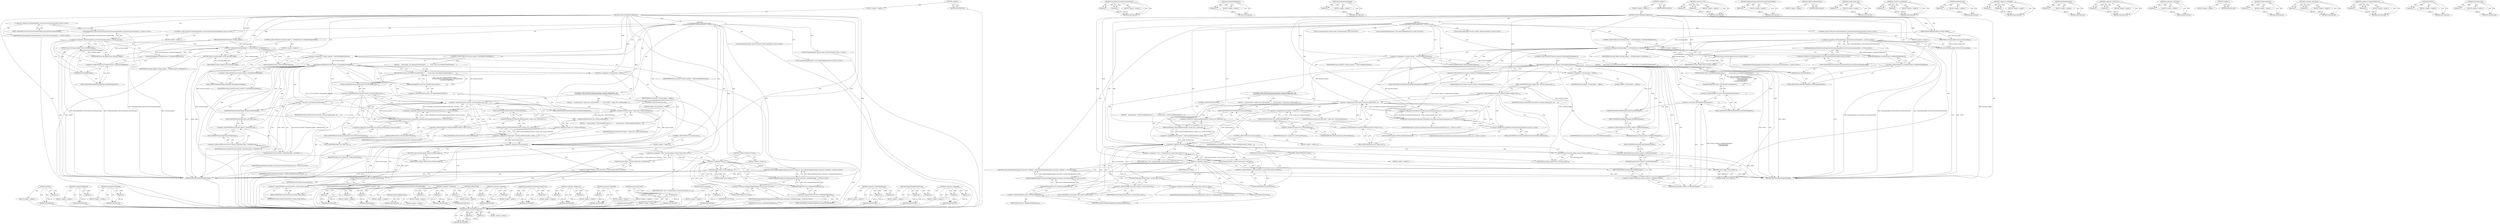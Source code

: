 digraph "&lt;operator&gt;.logicalAnd" {
vulnerable_224 [label=<(METHOD,RenderWidgetHostImpl.From)>];
vulnerable_225 [label=<(PARAM,p1)>];
vulnerable_226 [label=<(PARAM,p2)>];
vulnerable_227 [label=<(BLOCK,&lt;empty&gt;,&lt;empty&gt;)>];
vulnerable_228 [label=<(METHOD_RETURN,ANY)>];
vulnerable_207 [label=<(METHOD,GuestMode.IsCrossProcessFrameGuest)>];
vulnerable_208 [label=<(PARAM,p1)>];
vulnerable_209 [label=<(PARAM,p2)>];
vulnerable_210 [label=<(BLOCK,&lt;empty&gt;,&lt;empty&gt;)>];
vulnerable_211 [label=<(METHOD_RETURN,ANY)>];
vulnerable_164 [label=<(METHOD,GetRenderWidgetHost)>];
vulnerable_165 [label=<(PARAM,p1)>];
vulnerable_166 [label=<(BLOCK,&lt;empty&gt;,&lt;empty&gt;)>];
vulnerable_167 [label=<(METHOD_RETURN,ANY)>];
vulnerable_185 [label=<(METHOD,ShowingInterstitialPage)>];
vulnerable_186 [label=<(PARAM,p1)>];
vulnerable_187 [label=<(BLOCK,&lt;empty&gt;,&lt;empty&gt;)>];
vulnerable_188 [label=<(METHOD_RETURN,ANY)>];
vulnerable_6 [label=<(METHOD,&lt;global&gt;)<SUB>1</SUB>>];
vulnerable_7 [label=<(BLOCK,&lt;empty&gt;,&lt;empty&gt;)<SUB>1</SUB>>];
vulnerable_8 [label=<(METHOD,GetFocusedRenderWidgetHost)<SUB>1</SUB>>];
vulnerable_9 [label=<(PARAM,RenderWidgetHostImpl* receiving_widget)<SUB>2</SUB>>];
vulnerable_10 [label="<(BLOCK,{
  if (!SiteIsolationPolicy::AreCrossProcessFr...,{
  if (!SiteIsolationPolicy::AreCrossProcessFr...)<SUB>2</SUB>>"];
vulnerable_11 [label="<(CONTROL_STRUCTURE,IF,if (!SiteIsolationPolicy::AreCrossProcessFramesPossible()))<SUB>3</SUB>>"];
vulnerable_12 [label="<(&lt;operator&gt;.logicalNot,!SiteIsolationPolicy::AreCrossProcessFramesPoss...)<SUB>3</SUB>>"];
vulnerable_13 [label="<(SiteIsolationPolicy.AreCrossProcessFramesPossible,SiteIsolationPolicy::AreCrossProcessFramesPossi...)<SUB>3</SUB>>"];
vulnerable_14 [label="<(&lt;operator&gt;.fieldAccess,SiteIsolationPolicy::AreCrossProcessFramesPossible)<SUB>3</SUB>>"];
vulnerable_15 [label="<(IDENTIFIER,SiteIsolationPolicy,SiteIsolationPolicy::AreCrossProcessFramesPossi...)<SUB>3</SUB>>"];
vulnerable_16 [label=<(FIELD_IDENTIFIER,AreCrossProcessFramesPossible,AreCrossProcessFramesPossible)<SUB>3</SUB>>];
vulnerable_17 [label=<(BLOCK,&lt;empty&gt;,&lt;empty&gt;)<SUB>4</SUB>>];
vulnerable_18 [label=<(RETURN,return receiving_widget;,return receiving_widget;)<SUB>4</SUB>>];
vulnerable_19 [label=<(IDENTIFIER,receiving_widget,return receiving_widget;)<SUB>4</SUB>>];
vulnerable_20 [label=<(CONTROL_STRUCTURE,IF,if (receiving_widget != GetMainFrame()-&gt;GetRenderWidgetHost()))<SUB>6</SUB>>];
vulnerable_21 [label=<(&lt;operator&gt;.notEquals,receiving_widget != GetMainFrame()-&gt;GetRenderWi...)<SUB>6</SUB>>];
vulnerable_22 [label=<(IDENTIFIER,receiving_widget,receiving_widget != GetMainFrame()-&gt;GetRenderWi...)<SUB>6</SUB>>];
vulnerable_23 [label=<(GetRenderWidgetHost,GetMainFrame()-&gt;GetRenderWidgetHost())<SUB>6</SUB>>];
vulnerable_24 [label=<(&lt;operator&gt;.indirectFieldAccess,GetMainFrame()-&gt;GetRenderWidgetHost)<SUB>6</SUB>>];
vulnerable_25 [label=<(GetMainFrame,GetMainFrame())<SUB>6</SUB>>];
vulnerable_26 [label=<(FIELD_IDENTIFIER,GetRenderWidgetHost,GetRenderWidgetHost)<SUB>6</SUB>>];
vulnerable_27 [label=<(BLOCK,&lt;empty&gt;,&lt;empty&gt;)<SUB>7</SUB>>];
vulnerable_28 [label=<(RETURN,return receiving_widget;,return receiving_widget;)<SUB>7</SUB>>];
vulnerable_29 [label=<(IDENTIFIER,receiving_widget,return receiving_widget;)<SUB>7</SUB>>];
vulnerable_30 [label="<(LOCAL,WebContentsImpl* focused_contents: WebContentsImpl*)<SUB>9</SUB>>"];
vulnerable_31 [label=<(&lt;operator&gt;.assignment,* focused_contents = GetFocusedWebContents())<SUB>9</SUB>>];
vulnerable_32 [label=<(IDENTIFIER,focused_contents,* focused_contents = GetFocusedWebContents())<SUB>9</SUB>>];
vulnerable_33 [label=<(GetFocusedWebContents,GetFocusedWebContents())<SUB>9</SUB>>];
vulnerable_34 [label=<(CONTROL_STRUCTURE,IF,if (focused_contents-&gt;ShowingInterstitialPage()))<SUB>11</SUB>>];
vulnerable_35 [label=<(ShowingInterstitialPage,focused_contents-&gt;ShowingInterstitialPage())<SUB>11</SUB>>];
vulnerable_36 [label=<(&lt;operator&gt;.indirectFieldAccess,focused_contents-&gt;ShowingInterstitialPage)<SUB>11</SUB>>];
vulnerable_37 [label=<(IDENTIFIER,focused_contents,focused_contents-&gt;ShowingInterstitialPage())<SUB>11</SUB>>];
vulnerable_38 [label=<(FIELD_IDENTIFIER,ShowingInterstitialPage,ShowingInterstitialPage)<SUB>11</SUB>>];
vulnerable_39 [label=<(BLOCK,{
     return static_cast&lt;RenderFrameHostImpl*&gt;...,{
     return static_cast&lt;RenderFrameHostImpl*&gt;...)<SUB>11</SUB>>];
vulnerable_40 [label=<(RETURN,return static_cast&lt;RenderFrameHostImpl*&gt;(
     ...,return static_cast&lt;RenderFrameHostImpl*&gt;(
     ...)<SUB>12</SUB>>];
vulnerable_41 [label=<(GetRenderWidgetHost,static_cast&lt;RenderFrameHostImpl*&gt;(
            ...)<SUB>12</SUB>>];
vulnerable_42 [label=<(&lt;operator&gt;.indirectFieldAccess,static_cast&lt;RenderFrameHostImpl*&gt;(
            ...)<SUB>12</SUB>>];
vulnerable_43 [label=<(&lt;operator&gt;.cast,static_cast&lt;RenderFrameHostImpl*&gt;(
            ...)<SUB>12</SUB>>];
vulnerable_44 [label=<(UNKNOWN,RenderFrameHostImpl*,RenderFrameHostImpl*)<SUB>12</SUB>>];
vulnerable_45 [label=<(GetMainFrame,focused_contents-&gt;GetRenderManager()
          ...)<SUB>13</SUB>>];
vulnerable_46 [label=<(&lt;operator&gt;.indirectFieldAccess,focused_contents-&gt;GetRenderManager()
          ...)<SUB>13</SUB>>];
vulnerable_47 [label=<(interstitial_page,focused_contents-&gt;GetRenderManager()
          ...)<SUB>13</SUB>>];
vulnerable_48 [label=<(&lt;operator&gt;.indirectFieldAccess,focused_contents-&gt;GetRenderManager()
          ...)<SUB>13</SUB>>];
vulnerable_49 [label=<(GetRenderManager,focused_contents-&gt;GetRenderManager())<SUB>13</SUB>>];
vulnerable_50 [label=<(&lt;operator&gt;.indirectFieldAccess,focused_contents-&gt;GetRenderManager)<SUB>13</SUB>>];
vulnerable_51 [label=<(IDENTIFIER,focused_contents,focused_contents-&gt;GetRenderManager())<SUB>13</SUB>>];
vulnerable_52 [label=<(FIELD_IDENTIFIER,GetRenderManager,GetRenderManager)<SUB>13</SUB>>];
vulnerable_53 [label=<(FIELD_IDENTIFIER,interstitial_page,interstitial_page)<SUB>13</SUB>>];
vulnerable_54 [label=<(FIELD_IDENTIFIER,GetMainFrame,GetMainFrame)<SUB>13</SUB>>];
vulnerable_55 [label=<(FIELD_IDENTIFIER,GetRenderWidgetHost,GetRenderWidgetHost)<SUB>12</SUB>>];
vulnerable_56 [label="<(LOCAL,FrameTreeNode* focused_frame: FrameTreeNode*)<SUB>19</SUB>>"];
vulnerable_57 [label=<(&lt;operator&gt;.assignment,* focused_frame = nullptr)<SUB>19</SUB>>];
vulnerable_58 [label=<(IDENTIFIER,focused_frame,* focused_frame = nullptr)<SUB>19</SUB>>];
vulnerable_59 [label=<(LITERAL,nullptr,* focused_frame = nullptr)<SUB>19</SUB>>];
vulnerable_60 [label="<(CONTROL_STRUCTURE,IF,if (focused_contents-&gt;browser_plugin_guest_ &amp;&amp;
      !GuestMode::IsCrossProcessFrameGuest(focused_contents)))<SUB>20</SUB>>"];
vulnerable_61 [label=<(&lt;operator&gt;.logicalAnd,focused_contents-&gt;browser_plugin_guest_ &amp;&amp;
    ...)<SUB>20</SUB>>];
vulnerable_62 [label=<(&lt;operator&gt;.indirectFieldAccess,focused_contents-&gt;browser_plugin_guest_)<SUB>20</SUB>>];
vulnerable_63 [label=<(IDENTIFIER,focused_contents,focused_contents-&gt;browser_plugin_guest_ &amp;&amp;
    ...)<SUB>20</SUB>>];
vulnerable_64 [label=<(FIELD_IDENTIFIER,browser_plugin_guest_,browser_plugin_guest_)<SUB>20</SUB>>];
vulnerable_65 [label="<(&lt;operator&gt;.logicalNot,!GuestMode::IsCrossProcessFrameGuest(focused_co...)<SUB>21</SUB>>"];
vulnerable_66 [label="<(GuestMode.IsCrossProcessFrameGuest,GuestMode::IsCrossProcessFrameGuest(focused_con...)<SUB>21</SUB>>"];
vulnerable_67 [label="<(&lt;operator&gt;.fieldAccess,GuestMode::IsCrossProcessFrameGuest)<SUB>21</SUB>>"];
vulnerable_68 [label="<(IDENTIFIER,GuestMode,GuestMode::IsCrossProcessFrameGuest(focused_con...)<SUB>21</SUB>>"];
vulnerable_69 [label=<(FIELD_IDENTIFIER,IsCrossProcessFrameGuest,IsCrossProcessFrameGuest)<SUB>21</SUB>>];
vulnerable_70 [label="<(IDENTIFIER,focused_contents,GuestMode::IsCrossProcessFrameGuest(focused_con...)<SUB>21</SUB>>"];
vulnerable_71 [label=<(BLOCK,{
    focused_frame = frame_tree_.GetFocusedFra...,{
    focused_frame = frame_tree_.GetFocusedFra...)<SUB>21</SUB>>];
vulnerable_72 [label=<(&lt;operator&gt;.assignment,focused_frame = frame_tree_.GetFocusedFrame())<SUB>22</SUB>>];
vulnerable_73 [label=<(IDENTIFIER,focused_frame,focused_frame = frame_tree_.GetFocusedFrame())<SUB>22</SUB>>];
vulnerable_74 [label=<(GetFocusedFrame,frame_tree_.GetFocusedFrame())<SUB>22</SUB>>];
vulnerable_75 [label=<(&lt;operator&gt;.fieldAccess,frame_tree_.GetFocusedFrame)<SUB>22</SUB>>];
vulnerable_76 [label=<(IDENTIFIER,frame_tree_,frame_tree_.GetFocusedFrame())<SUB>22</SUB>>];
vulnerable_77 [label=<(FIELD_IDENTIFIER,GetFocusedFrame,GetFocusedFrame)<SUB>22</SUB>>];
vulnerable_78 [label=<(CONTROL_STRUCTURE,ELSE,else)<SUB>23</SUB>>];
vulnerable_79 [label=<(BLOCK,{
    focused_frame = GetFocusedWebContents()-&gt;...,{
    focused_frame = GetFocusedWebContents()-&gt;...)<SUB>23</SUB>>];
vulnerable_80 [label=<(&lt;operator&gt;.assignment,focused_frame = GetFocusedWebContents()-&gt;frame_...)<SUB>24</SUB>>];
vulnerable_81 [label=<(IDENTIFIER,focused_frame,focused_frame = GetFocusedWebContents()-&gt;frame_...)<SUB>24</SUB>>];
vulnerable_82 [label=<(GetFocusedFrame,GetFocusedWebContents()-&gt;frame_tree_.GetFocused...)<SUB>24</SUB>>];
vulnerable_83 [label=<(&lt;operator&gt;.fieldAccess,GetFocusedWebContents()-&gt;frame_tree_.GetFocused...)<SUB>24</SUB>>];
vulnerable_84 [label=<(&lt;operator&gt;.indirectFieldAccess,GetFocusedWebContents()-&gt;frame_tree_)<SUB>24</SUB>>];
vulnerable_85 [label=<(GetFocusedWebContents,GetFocusedWebContents())<SUB>24</SUB>>];
vulnerable_86 [label=<(FIELD_IDENTIFIER,frame_tree_,frame_tree_)<SUB>24</SUB>>];
vulnerable_87 [label=<(FIELD_IDENTIFIER,GetFocusedFrame,GetFocusedFrame)<SUB>24</SUB>>];
vulnerable_88 [label=<(CONTROL_STRUCTURE,IF,if (!focused_frame))<SUB>27</SUB>>];
vulnerable_89 [label=<(&lt;operator&gt;.logicalNot,!focused_frame)<SUB>27</SUB>>];
vulnerable_90 [label=<(IDENTIFIER,focused_frame,!focused_frame)<SUB>27</SUB>>];
vulnerable_91 [label=<(BLOCK,&lt;empty&gt;,&lt;empty&gt;)<SUB>28</SUB>>];
vulnerable_92 [label=<(RETURN,return receiving_widget;,return receiving_widget;)<SUB>28</SUB>>];
vulnerable_93 [label=<(IDENTIFIER,receiving_widget,return receiving_widget;)<SUB>28</SUB>>];
vulnerable_94 [label="<(LOCAL,RenderWidgetHostView* view: RenderWidgetHostView*)<SUB>30</SUB>>"];
vulnerable_95 [label=<(&lt;operator&gt;.assignment,* view = focused_frame-&gt;current_frame_host()-&gt;G...)<SUB>30</SUB>>];
vulnerable_96 [label=<(IDENTIFIER,view,* view = focused_frame-&gt;current_frame_host()-&gt;G...)<SUB>30</SUB>>];
vulnerable_97 [label=<(GetView,focused_frame-&gt;current_frame_host()-&gt;GetView())<SUB>30</SUB>>];
vulnerable_98 [label=<(&lt;operator&gt;.indirectFieldAccess,focused_frame-&gt;current_frame_host()-&gt;GetView)<SUB>30</SUB>>];
vulnerable_99 [label=<(current_frame_host,focused_frame-&gt;current_frame_host())<SUB>30</SUB>>];
vulnerable_100 [label=<(&lt;operator&gt;.indirectFieldAccess,focused_frame-&gt;current_frame_host)<SUB>30</SUB>>];
vulnerable_101 [label=<(IDENTIFIER,focused_frame,focused_frame-&gt;current_frame_host())<SUB>30</SUB>>];
vulnerable_102 [label=<(FIELD_IDENTIFIER,current_frame_host,current_frame_host)<SUB>30</SUB>>];
vulnerable_103 [label=<(FIELD_IDENTIFIER,GetView,GetView)<SUB>30</SUB>>];
vulnerable_104 [label=<(CONTROL_STRUCTURE,IF,if (!view))<SUB>31</SUB>>];
vulnerable_105 [label=<(&lt;operator&gt;.logicalNot,!view)<SUB>31</SUB>>];
vulnerable_106 [label=<(IDENTIFIER,view,!view)<SUB>31</SUB>>];
vulnerable_107 [label=<(BLOCK,&lt;empty&gt;,&lt;empty&gt;)<SUB>32</SUB>>];
vulnerable_108 [label=<(RETURN,return nullptr;,return nullptr;)<SUB>32</SUB>>];
vulnerable_109 [label=<(LITERAL,nullptr,return nullptr;)<SUB>32</SUB>>];
vulnerable_110 [label="<(RETURN,return RenderWidgetHostImpl::From(view-&gt;GetRend...,return RenderWidgetHostImpl::From(view-&gt;GetRend...)<SUB>34</SUB>>"];
vulnerable_111 [label="<(RenderWidgetHostImpl.From,RenderWidgetHostImpl::From(view-&gt;GetRenderWidge...)<SUB>34</SUB>>"];
vulnerable_112 [label="<(&lt;operator&gt;.fieldAccess,RenderWidgetHostImpl::From)<SUB>34</SUB>>"];
vulnerable_113 [label="<(IDENTIFIER,RenderWidgetHostImpl,RenderWidgetHostImpl::From(view-&gt;GetRenderWidge...)<SUB>34</SUB>>"];
vulnerable_114 [label=<(FIELD_IDENTIFIER,From,From)<SUB>34</SUB>>];
vulnerable_115 [label=<(GetRenderWidgetHost,view-&gt;GetRenderWidgetHost())<SUB>34</SUB>>];
vulnerable_116 [label=<(&lt;operator&gt;.indirectFieldAccess,view-&gt;GetRenderWidgetHost)<SUB>34</SUB>>];
vulnerable_117 [label=<(IDENTIFIER,view,view-&gt;GetRenderWidgetHost())<SUB>34</SUB>>];
vulnerable_118 [label=<(FIELD_IDENTIFIER,GetRenderWidgetHost,GetRenderWidgetHost)<SUB>34</SUB>>];
vulnerable_119 [label=<(METHOD_RETURN,RenderWidgetHostImpl)<SUB>1</SUB>>];
vulnerable_121 [label=<(METHOD_RETURN,ANY)<SUB>1</SUB>>];
vulnerable_189 [label=<(METHOD,&lt;operator&gt;.cast)>];
vulnerable_190 [label=<(PARAM,p1)>];
vulnerable_191 [label=<(PARAM,p2)>];
vulnerable_192 [label=<(BLOCK,&lt;empty&gt;,&lt;empty&gt;)>];
vulnerable_193 [label=<(METHOD_RETURN,ANY)>];
vulnerable_150 [label=<(METHOD,SiteIsolationPolicy.AreCrossProcessFramesPossible)>];
vulnerable_151 [label=<(PARAM,p1)>];
vulnerable_152 [label=<(BLOCK,&lt;empty&gt;,&lt;empty&gt;)>];
vulnerable_153 [label=<(METHOD_RETURN,ANY)>];
vulnerable_182 [label=<(METHOD,GetFocusedWebContents)>];
vulnerable_183 [label=<(BLOCK,&lt;empty&gt;,&lt;empty&gt;)>];
vulnerable_184 [label=<(METHOD_RETURN,ANY)>];
vulnerable_220 [label=<(METHOD,current_frame_host)>];
vulnerable_221 [label=<(PARAM,p1)>];
vulnerable_222 [label=<(BLOCK,&lt;empty&gt;,&lt;empty&gt;)>];
vulnerable_223 [label=<(METHOD_RETURN,ANY)>];
vulnerable_177 [label=<(METHOD,&lt;operator&gt;.assignment)>];
vulnerable_178 [label=<(PARAM,p1)>];
vulnerable_179 [label=<(PARAM,p2)>];
vulnerable_180 [label=<(BLOCK,&lt;empty&gt;,&lt;empty&gt;)>];
vulnerable_181 [label=<(METHOD_RETURN,ANY)>];
vulnerable_173 [label=<(METHOD,GetMainFrame)>];
vulnerable_174 [label=<(PARAM,p1)>];
vulnerable_175 [label=<(BLOCK,&lt;empty&gt;,&lt;empty&gt;)>];
vulnerable_176 [label=<(METHOD_RETURN,ANY)>];
vulnerable_159 [label=<(METHOD,&lt;operator&gt;.notEquals)>];
vulnerable_160 [label=<(PARAM,p1)>];
vulnerable_161 [label=<(PARAM,p2)>];
vulnerable_162 [label=<(BLOCK,&lt;empty&gt;,&lt;empty&gt;)>];
vulnerable_163 [label=<(METHOD_RETURN,ANY)>];
vulnerable_198 [label=<(METHOD,GetRenderManager)>];
vulnerable_199 [label=<(PARAM,p1)>];
vulnerable_200 [label=<(BLOCK,&lt;empty&gt;,&lt;empty&gt;)>];
vulnerable_201 [label=<(METHOD_RETURN,ANY)>];
vulnerable_154 [label=<(METHOD,&lt;operator&gt;.fieldAccess)>];
vulnerable_155 [label=<(PARAM,p1)>];
vulnerable_156 [label=<(PARAM,p2)>];
vulnerable_157 [label=<(BLOCK,&lt;empty&gt;,&lt;empty&gt;)>];
vulnerable_158 [label=<(METHOD_RETURN,ANY)>];
vulnerable_146 [label=<(METHOD,&lt;operator&gt;.logicalNot)>];
vulnerable_147 [label=<(PARAM,p1)>];
vulnerable_148 [label=<(BLOCK,&lt;empty&gt;,&lt;empty&gt;)>];
vulnerable_149 [label=<(METHOD_RETURN,ANY)>];
vulnerable_140 [label=<(METHOD,&lt;global&gt;)<SUB>1</SUB>>];
vulnerable_141 [label=<(BLOCK,&lt;empty&gt;,&lt;empty&gt;)>];
vulnerable_142 [label=<(METHOD_RETURN,ANY)>];
vulnerable_212 [label=<(METHOD,GetFocusedFrame)>];
vulnerable_213 [label=<(PARAM,p1)>];
vulnerable_214 [label=<(BLOCK,&lt;empty&gt;,&lt;empty&gt;)>];
vulnerable_215 [label=<(METHOD_RETURN,ANY)>];
vulnerable_202 [label=<(METHOD,&lt;operator&gt;.logicalAnd)>];
vulnerable_203 [label=<(PARAM,p1)>];
vulnerable_204 [label=<(PARAM,p2)>];
vulnerable_205 [label=<(BLOCK,&lt;empty&gt;,&lt;empty&gt;)>];
vulnerable_206 [label=<(METHOD_RETURN,ANY)>];
vulnerable_168 [label=<(METHOD,&lt;operator&gt;.indirectFieldAccess)>];
vulnerable_169 [label=<(PARAM,p1)>];
vulnerable_170 [label=<(PARAM,p2)>];
vulnerable_171 [label=<(BLOCK,&lt;empty&gt;,&lt;empty&gt;)>];
vulnerable_172 [label=<(METHOD_RETURN,ANY)>];
vulnerable_216 [label=<(METHOD,GetView)>];
vulnerable_217 [label=<(PARAM,p1)>];
vulnerable_218 [label=<(BLOCK,&lt;empty&gt;,&lt;empty&gt;)>];
vulnerable_219 [label=<(METHOD_RETURN,ANY)>];
vulnerable_194 [label=<(METHOD,interstitial_page)>];
vulnerable_195 [label=<(PARAM,p1)>];
vulnerable_196 [label=<(BLOCK,&lt;empty&gt;,&lt;empty&gt;)>];
vulnerable_197 [label=<(METHOD_RETURN,ANY)>];
fixed_204 [label=<(METHOD,GetView)>];
fixed_205 [label=<(PARAM,p1)>];
fixed_206 [label=<(BLOCK,&lt;empty&gt;,&lt;empty&gt;)>];
fixed_207 [label=<(METHOD_RETURN,ANY)>];
fixed_160 [label=<(METHOD,GetRenderWidgetHost)>];
fixed_161 [label=<(PARAM,p1)>];
fixed_162 [label=<(BLOCK,&lt;empty&gt;,&lt;empty&gt;)>];
fixed_163 [label=<(METHOD_RETURN,ANY)>];
fixed_181 [label=<(METHOD,ShowingInterstitialPage)>];
fixed_182 [label=<(PARAM,p1)>];
fixed_183 [label=<(BLOCK,&lt;empty&gt;,&lt;empty&gt;)>];
fixed_184 [label=<(METHOD_RETURN,ANY)>];
fixed_6 [label=<(METHOD,&lt;global&gt;)<SUB>1</SUB>>];
fixed_7 [label=<(BLOCK,&lt;empty&gt;,&lt;empty&gt;)<SUB>1</SUB>>];
fixed_8 [label=<(METHOD,GetFocusedRenderWidgetHost)<SUB>1</SUB>>];
fixed_9 [label=<(PARAM,RenderWidgetHostImpl* receiving_widget)<SUB>2</SUB>>];
fixed_10 [label="<(BLOCK,{
  if (!SiteIsolationPolicy::AreCrossProcessFr...,{
  if (!SiteIsolationPolicy::AreCrossProcessFr...)<SUB>2</SUB>>"];
fixed_11 [label="<(CONTROL_STRUCTURE,IF,if (!SiteIsolationPolicy::AreCrossProcessFramesPossible()))<SUB>3</SUB>>"];
fixed_12 [label="<(&lt;operator&gt;.logicalNot,!SiteIsolationPolicy::AreCrossProcessFramesPoss...)<SUB>3</SUB>>"];
fixed_13 [label="<(SiteIsolationPolicy.AreCrossProcessFramesPossible,SiteIsolationPolicy::AreCrossProcessFramesPossi...)<SUB>3</SUB>>"];
fixed_14 [label="<(&lt;operator&gt;.fieldAccess,SiteIsolationPolicy::AreCrossProcessFramesPossible)<SUB>3</SUB>>"];
fixed_15 [label="<(IDENTIFIER,SiteIsolationPolicy,SiteIsolationPolicy::AreCrossProcessFramesPossi...)<SUB>3</SUB>>"];
fixed_16 [label=<(FIELD_IDENTIFIER,AreCrossProcessFramesPossible,AreCrossProcessFramesPossible)<SUB>3</SUB>>];
fixed_17 [label=<(BLOCK,&lt;empty&gt;,&lt;empty&gt;)<SUB>4</SUB>>];
fixed_18 [label=<(RETURN,return receiving_widget;,return receiving_widget;)<SUB>4</SUB>>];
fixed_19 [label=<(IDENTIFIER,receiving_widget,return receiving_widget;)<SUB>4</SUB>>];
fixed_20 [label=<(CONTROL_STRUCTURE,IF,if (receiving_widget != GetMainFrame()-&gt;GetRenderWidgetHost()))<SUB>6</SUB>>];
fixed_21 [label=<(&lt;operator&gt;.notEquals,receiving_widget != GetMainFrame()-&gt;GetRenderWi...)<SUB>6</SUB>>];
fixed_22 [label=<(IDENTIFIER,receiving_widget,receiving_widget != GetMainFrame()-&gt;GetRenderWi...)<SUB>6</SUB>>];
fixed_23 [label=<(GetRenderWidgetHost,GetMainFrame()-&gt;GetRenderWidgetHost())<SUB>6</SUB>>];
fixed_24 [label=<(&lt;operator&gt;.indirectFieldAccess,GetMainFrame()-&gt;GetRenderWidgetHost)<SUB>6</SUB>>];
fixed_25 [label=<(GetMainFrame,GetMainFrame())<SUB>6</SUB>>];
fixed_26 [label=<(FIELD_IDENTIFIER,GetRenderWidgetHost,GetRenderWidgetHost)<SUB>6</SUB>>];
fixed_27 [label=<(BLOCK,&lt;empty&gt;,&lt;empty&gt;)<SUB>7</SUB>>];
fixed_28 [label=<(RETURN,return receiving_widget;,return receiving_widget;)<SUB>7</SUB>>];
fixed_29 [label=<(IDENTIFIER,receiving_widget,return receiving_widget;)<SUB>7</SUB>>];
fixed_30 [label="<(LOCAL,WebContentsImpl* focused_contents: WebContentsImpl*)<SUB>9</SUB>>"];
fixed_31 [label=<(&lt;operator&gt;.assignment,* focused_contents = GetFocusedWebContents())<SUB>9</SUB>>];
fixed_32 [label=<(IDENTIFIER,focused_contents,* focused_contents = GetFocusedWebContents())<SUB>9</SUB>>];
fixed_33 [label=<(GetFocusedWebContents,GetFocusedWebContents())<SUB>9</SUB>>];
fixed_34 [label=<(CONTROL_STRUCTURE,IF,if (focused_contents-&gt;ShowingInterstitialPage()))<SUB>11</SUB>>];
fixed_35 [label=<(ShowingInterstitialPage,focused_contents-&gt;ShowingInterstitialPage())<SUB>11</SUB>>];
fixed_36 [label=<(&lt;operator&gt;.indirectFieldAccess,focused_contents-&gt;ShowingInterstitialPage)<SUB>11</SUB>>];
fixed_37 [label=<(IDENTIFIER,focused_contents,focused_contents-&gt;ShowingInterstitialPage())<SUB>11</SUB>>];
fixed_38 [label=<(FIELD_IDENTIFIER,ShowingInterstitialPage,ShowingInterstitialPage)<SUB>11</SUB>>];
fixed_39 [label=<(BLOCK,{
     return static_cast&lt;RenderFrameHostImpl*&gt;...,{
     return static_cast&lt;RenderFrameHostImpl*&gt;...)<SUB>11</SUB>>];
fixed_40 [label=<(RETURN,return static_cast&lt;RenderFrameHostImpl*&gt;(
     ...,return static_cast&lt;RenderFrameHostImpl*&gt;(
     ...)<SUB>12</SUB>>];
fixed_41 [label=<(GetRenderWidgetHost,static_cast&lt;RenderFrameHostImpl*&gt;(
            ...)<SUB>12</SUB>>];
fixed_42 [label=<(&lt;operator&gt;.indirectFieldAccess,static_cast&lt;RenderFrameHostImpl*&gt;(
            ...)<SUB>12</SUB>>];
fixed_43 [label=<(&lt;operator&gt;.cast,static_cast&lt;RenderFrameHostImpl*&gt;(
            ...)<SUB>12</SUB>>];
fixed_44 [label=<(UNKNOWN,RenderFrameHostImpl*,RenderFrameHostImpl*)<SUB>12</SUB>>];
fixed_45 [label=<(GetMainFrame,focused_contents-&gt;interstitial_page_-&gt;GetMainFr...)<SUB>13</SUB>>];
fixed_46 [label=<(&lt;operator&gt;.indirectFieldAccess,focused_contents-&gt;interstitial_page_-&gt;GetMainFrame)<SUB>13</SUB>>];
fixed_47 [label=<(&lt;operator&gt;.indirectFieldAccess,focused_contents-&gt;interstitial_page_)<SUB>13</SUB>>];
fixed_48 [label=<(IDENTIFIER,focused_contents,focused_contents-&gt;interstitial_page_-&gt;GetMainFr...)<SUB>13</SUB>>];
fixed_49 [label=<(FIELD_IDENTIFIER,interstitial_page_,interstitial_page_)<SUB>13</SUB>>];
fixed_50 [label=<(FIELD_IDENTIFIER,GetMainFrame,GetMainFrame)<SUB>13</SUB>>];
fixed_51 [label=<(FIELD_IDENTIFIER,GetRenderWidgetHost,GetRenderWidgetHost)<SUB>12</SUB>>];
fixed_52 [label="<(LOCAL,FrameTreeNode* focused_frame: FrameTreeNode*)<SUB>17</SUB>>"];
fixed_53 [label=<(&lt;operator&gt;.assignment,* focused_frame = nullptr)<SUB>17</SUB>>];
fixed_54 [label=<(IDENTIFIER,focused_frame,* focused_frame = nullptr)<SUB>17</SUB>>];
fixed_55 [label=<(LITERAL,nullptr,* focused_frame = nullptr)<SUB>17</SUB>>];
fixed_56 [label="<(CONTROL_STRUCTURE,IF,if (focused_contents-&gt;browser_plugin_guest_ &amp;&amp;
      !GuestMode::IsCrossProcessFrameGuest(focused_contents)))<SUB>18</SUB>>"];
fixed_57 [label=<(&lt;operator&gt;.logicalAnd,focused_contents-&gt;browser_plugin_guest_ &amp;&amp;
    ...)<SUB>18</SUB>>];
fixed_58 [label=<(&lt;operator&gt;.indirectFieldAccess,focused_contents-&gt;browser_plugin_guest_)<SUB>18</SUB>>];
fixed_59 [label=<(IDENTIFIER,focused_contents,focused_contents-&gt;browser_plugin_guest_ &amp;&amp;
    ...)<SUB>18</SUB>>];
fixed_60 [label=<(FIELD_IDENTIFIER,browser_plugin_guest_,browser_plugin_guest_)<SUB>18</SUB>>];
fixed_61 [label="<(&lt;operator&gt;.logicalNot,!GuestMode::IsCrossProcessFrameGuest(focused_co...)<SUB>19</SUB>>"];
fixed_62 [label="<(GuestMode.IsCrossProcessFrameGuest,GuestMode::IsCrossProcessFrameGuest(focused_con...)<SUB>19</SUB>>"];
fixed_63 [label="<(&lt;operator&gt;.fieldAccess,GuestMode::IsCrossProcessFrameGuest)<SUB>19</SUB>>"];
fixed_64 [label="<(IDENTIFIER,GuestMode,GuestMode::IsCrossProcessFrameGuest(focused_con...)<SUB>19</SUB>>"];
fixed_65 [label=<(FIELD_IDENTIFIER,IsCrossProcessFrameGuest,IsCrossProcessFrameGuest)<SUB>19</SUB>>];
fixed_66 [label="<(IDENTIFIER,focused_contents,GuestMode::IsCrossProcessFrameGuest(focused_con...)<SUB>19</SUB>>"];
fixed_67 [label=<(BLOCK,{
    focused_frame = frame_tree_.GetFocusedFra...,{
    focused_frame = frame_tree_.GetFocusedFra...)<SUB>19</SUB>>];
fixed_68 [label=<(&lt;operator&gt;.assignment,focused_frame = frame_tree_.GetFocusedFrame())<SUB>20</SUB>>];
fixed_69 [label=<(IDENTIFIER,focused_frame,focused_frame = frame_tree_.GetFocusedFrame())<SUB>20</SUB>>];
fixed_70 [label=<(GetFocusedFrame,frame_tree_.GetFocusedFrame())<SUB>20</SUB>>];
fixed_71 [label=<(&lt;operator&gt;.fieldAccess,frame_tree_.GetFocusedFrame)<SUB>20</SUB>>];
fixed_72 [label=<(IDENTIFIER,frame_tree_,frame_tree_.GetFocusedFrame())<SUB>20</SUB>>];
fixed_73 [label=<(FIELD_IDENTIFIER,GetFocusedFrame,GetFocusedFrame)<SUB>20</SUB>>];
fixed_74 [label=<(CONTROL_STRUCTURE,ELSE,else)<SUB>21</SUB>>];
fixed_75 [label=<(BLOCK,{
    focused_frame = GetFocusedWebContents()-&gt;...,{
    focused_frame = GetFocusedWebContents()-&gt;...)<SUB>21</SUB>>];
fixed_76 [label=<(&lt;operator&gt;.assignment,focused_frame = GetFocusedWebContents()-&gt;frame_...)<SUB>22</SUB>>];
fixed_77 [label=<(IDENTIFIER,focused_frame,focused_frame = GetFocusedWebContents()-&gt;frame_...)<SUB>22</SUB>>];
fixed_78 [label=<(GetFocusedFrame,GetFocusedWebContents()-&gt;frame_tree_.GetFocused...)<SUB>22</SUB>>];
fixed_79 [label=<(&lt;operator&gt;.fieldAccess,GetFocusedWebContents()-&gt;frame_tree_.GetFocused...)<SUB>22</SUB>>];
fixed_80 [label=<(&lt;operator&gt;.indirectFieldAccess,GetFocusedWebContents()-&gt;frame_tree_)<SUB>22</SUB>>];
fixed_81 [label=<(GetFocusedWebContents,GetFocusedWebContents())<SUB>22</SUB>>];
fixed_82 [label=<(FIELD_IDENTIFIER,frame_tree_,frame_tree_)<SUB>22</SUB>>];
fixed_83 [label=<(FIELD_IDENTIFIER,GetFocusedFrame,GetFocusedFrame)<SUB>22</SUB>>];
fixed_84 [label=<(CONTROL_STRUCTURE,IF,if (!focused_frame))<SUB>25</SUB>>];
fixed_85 [label=<(&lt;operator&gt;.logicalNot,!focused_frame)<SUB>25</SUB>>];
fixed_86 [label=<(IDENTIFIER,focused_frame,!focused_frame)<SUB>25</SUB>>];
fixed_87 [label=<(BLOCK,&lt;empty&gt;,&lt;empty&gt;)<SUB>26</SUB>>];
fixed_88 [label=<(RETURN,return receiving_widget;,return receiving_widget;)<SUB>26</SUB>>];
fixed_89 [label=<(IDENTIFIER,receiving_widget,return receiving_widget;)<SUB>26</SUB>>];
fixed_90 [label="<(LOCAL,RenderWidgetHostView* view: RenderWidgetHostView*)<SUB>28</SUB>>"];
fixed_91 [label=<(&lt;operator&gt;.assignment,* view = focused_frame-&gt;current_frame_host()-&gt;G...)<SUB>28</SUB>>];
fixed_92 [label=<(IDENTIFIER,view,* view = focused_frame-&gt;current_frame_host()-&gt;G...)<SUB>28</SUB>>];
fixed_93 [label=<(GetView,focused_frame-&gt;current_frame_host()-&gt;GetView())<SUB>28</SUB>>];
fixed_94 [label=<(&lt;operator&gt;.indirectFieldAccess,focused_frame-&gt;current_frame_host()-&gt;GetView)<SUB>28</SUB>>];
fixed_95 [label=<(current_frame_host,focused_frame-&gt;current_frame_host())<SUB>28</SUB>>];
fixed_96 [label=<(&lt;operator&gt;.indirectFieldAccess,focused_frame-&gt;current_frame_host)<SUB>28</SUB>>];
fixed_97 [label=<(IDENTIFIER,focused_frame,focused_frame-&gt;current_frame_host())<SUB>28</SUB>>];
fixed_98 [label=<(FIELD_IDENTIFIER,current_frame_host,current_frame_host)<SUB>28</SUB>>];
fixed_99 [label=<(FIELD_IDENTIFIER,GetView,GetView)<SUB>28</SUB>>];
fixed_100 [label=<(CONTROL_STRUCTURE,IF,if (!view))<SUB>29</SUB>>];
fixed_101 [label=<(&lt;operator&gt;.logicalNot,!view)<SUB>29</SUB>>];
fixed_102 [label=<(IDENTIFIER,view,!view)<SUB>29</SUB>>];
fixed_103 [label=<(BLOCK,&lt;empty&gt;,&lt;empty&gt;)<SUB>30</SUB>>];
fixed_104 [label=<(RETURN,return nullptr;,return nullptr;)<SUB>30</SUB>>];
fixed_105 [label=<(LITERAL,nullptr,return nullptr;)<SUB>30</SUB>>];
fixed_106 [label="<(RETURN,return RenderWidgetHostImpl::From(view-&gt;GetRend...,return RenderWidgetHostImpl::From(view-&gt;GetRend...)<SUB>32</SUB>>"];
fixed_107 [label="<(RenderWidgetHostImpl.From,RenderWidgetHostImpl::From(view-&gt;GetRenderWidge...)<SUB>32</SUB>>"];
fixed_108 [label="<(&lt;operator&gt;.fieldAccess,RenderWidgetHostImpl::From)<SUB>32</SUB>>"];
fixed_109 [label="<(IDENTIFIER,RenderWidgetHostImpl,RenderWidgetHostImpl::From(view-&gt;GetRenderWidge...)<SUB>32</SUB>>"];
fixed_110 [label=<(FIELD_IDENTIFIER,From,From)<SUB>32</SUB>>];
fixed_111 [label=<(GetRenderWidgetHost,view-&gt;GetRenderWidgetHost())<SUB>32</SUB>>];
fixed_112 [label=<(&lt;operator&gt;.indirectFieldAccess,view-&gt;GetRenderWidgetHost)<SUB>32</SUB>>];
fixed_113 [label=<(IDENTIFIER,view,view-&gt;GetRenderWidgetHost())<SUB>32</SUB>>];
fixed_114 [label=<(FIELD_IDENTIFIER,GetRenderWidgetHost,GetRenderWidgetHost)<SUB>32</SUB>>];
fixed_115 [label=<(METHOD_RETURN,RenderWidgetHostImpl)<SUB>1</SUB>>];
fixed_117 [label=<(METHOD_RETURN,ANY)<SUB>1</SUB>>];
fixed_185 [label=<(METHOD,&lt;operator&gt;.cast)>];
fixed_186 [label=<(PARAM,p1)>];
fixed_187 [label=<(PARAM,p2)>];
fixed_188 [label=<(BLOCK,&lt;empty&gt;,&lt;empty&gt;)>];
fixed_189 [label=<(METHOD_RETURN,ANY)>];
fixed_146 [label=<(METHOD,SiteIsolationPolicy.AreCrossProcessFramesPossible)>];
fixed_147 [label=<(PARAM,p1)>];
fixed_148 [label=<(BLOCK,&lt;empty&gt;,&lt;empty&gt;)>];
fixed_149 [label=<(METHOD_RETURN,ANY)>];
fixed_178 [label=<(METHOD,GetFocusedWebContents)>];
fixed_179 [label=<(BLOCK,&lt;empty&gt;,&lt;empty&gt;)>];
fixed_180 [label=<(METHOD_RETURN,ANY)>];
fixed_173 [label=<(METHOD,&lt;operator&gt;.assignment)>];
fixed_174 [label=<(PARAM,p1)>];
fixed_175 [label=<(PARAM,p2)>];
fixed_176 [label=<(BLOCK,&lt;empty&gt;,&lt;empty&gt;)>];
fixed_177 [label=<(METHOD_RETURN,ANY)>];
fixed_169 [label=<(METHOD,GetMainFrame)>];
fixed_170 [label=<(PARAM,p1)>];
fixed_171 [label=<(BLOCK,&lt;empty&gt;,&lt;empty&gt;)>];
fixed_172 [label=<(METHOD_RETURN,ANY)>];
fixed_155 [label=<(METHOD,&lt;operator&gt;.notEquals)>];
fixed_156 [label=<(PARAM,p1)>];
fixed_157 [label=<(PARAM,p2)>];
fixed_158 [label=<(BLOCK,&lt;empty&gt;,&lt;empty&gt;)>];
fixed_159 [label=<(METHOD_RETURN,ANY)>];
fixed_195 [label=<(METHOD,GuestMode.IsCrossProcessFrameGuest)>];
fixed_196 [label=<(PARAM,p1)>];
fixed_197 [label=<(PARAM,p2)>];
fixed_198 [label=<(BLOCK,&lt;empty&gt;,&lt;empty&gt;)>];
fixed_199 [label=<(METHOD_RETURN,ANY)>];
fixed_150 [label=<(METHOD,&lt;operator&gt;.fieldAccess)>];
fixed_151 [label=<(PARAM,p1)>];
fixed_152 [label=<(PARAM,p2)>];
fixed_153 [label=<(BLOCK,&lt;empty&gt;,&lt;empty&gt;)>];
fixed_154 [label=<(METHOD_RETURN,ANY)>];
fixed_142 [label=<(METHOD,&lt;operator&gt;.logicalNot)>];
fixed_143 [label=<(PARAM,p1)>];
fixed_144 [label=<(BLOCK,&lt;empty&gt;,&lt;empty&gt;)>];
fixed_145 [label=<(METHOD_RETURN,ANY)>];
fixed_136 [label=<(METHOD,&lt;global&gt;)<SUB>1</SUB>>];
fixed_137 [label=<(BLOCK,&lt;empty&gt;,&lt;empty&gt;)>];
fixed_138 [label=<(METHOD_RETURN,ANY)>];
fixed_208 [label=<(METHOD,current_frame_host)>];
fixed_209 [label=<(PARAM,p1)>];
fixed_210 [label=<(BLOCK,&lt;empty&gt;,&lt;empty&gt;)>];
fixed_211 [label=<(METHOD_RETURN,ANY)>];
fixed_200 [label=<(METHOD,GetFocusedFrame)>];
fixed_201 [label=<(PARAM,p1)>];
fixed_202 [label=<(BLOCK,&lt;empty&gt;,&lt;empty&gt;)>];
fixed_203 [label=<(METHOD_RETURN,ANY)>];
fixed_164 [label=<(METHOD,&lt;operator&gt;.indirectFieldAccess)>];
fixed_165 [label=<(PARAM,p1)>];
fixed_166 [label=<(PARAM,p2)>];
fixed_167 [label=<(BLOCK,&lt;empty&gt;,&lt;empty&gt;)>];
fixed_168 [label=<(METHOD_RETURN,ANY)>];
fixed_212 [label=<(METHOD,RenderWidgetHostImpl.From)>];
fixed_213 [label=<(PARAM,p1)>];
fixed_214 [label=<(PARAM,p2)>];
fixed_215 [label=<(BLOCK,&lt;empty&gt;,&lt;empty&gt;)>];
fixed_216 [label=<(METHOD_RETURN,ANY)>];
fixed_190 [label=<(METHOD,&lt;operator&gt;.logicalAnd)>];
fixed_191 [label=<(PARAM,p1)>];
fixed_192 [label=<(PARAM,p2)>];
fixed_193 [label=<(BLOCK,&lt;empty&gt;,&lt;empty&gt;)>];
fixed_194 [label=<(METHOD_RETURN,ANY)>];
vulnerable_224 -> vulnerable_225  [key=0, label="AST: "];
vulnerable_224 -> vulnerable_225  [key=1, label="DDG: "];
vulnerable_224 -> vulnerable_227  [key=0, label="AST: "];
vulnerable_224 -> vulnerable_226  [key=0, label="AST: "];
vulnerable_224 -> vulnerable_226  [key=1, label="DDG: "];
vulnerable_224 -> vulnerable_228  [key=0, label="AST: "];
vulnerable_224 -> vulnerable_228  [key=1, label="CFG: "];
vulnerable_225 -> vulnerable_228  [key=0, label="DDG: p1"];
vulnerable_226 -> vulnerable_228  [key=0, label="DDG: p2"];
vulnerable_207 -> vulnerable_208  [key=0, label="AST: "];
vulnerable_207 -> vulnerable_208  [key=1, label="DDG: "];
vulnerable_207 -> vulnerable_210  [key=0, label="AST: "];
vulnerable_207 -> vulnerable_209  [key=0, label="AST: "];
vulnerable_207 -> vulnerable_209  [key=1, label="DDG: "];
vulnerable_207 -> vulnerable_211  [key=0, label="AST: "];
vulnerable_207 -> vulnerable_211  [key=1, label="CFG: "];
vulnerable_208 -> vulnerable_211  [key=0, label="DDG: p1"];
vulnerable_209 -> vulnerable_211  [key=0, label="DDG: p2"];
vulnerable_164 -> vulnerable_165  [key=0, label="AST: "];
vulnerable_164 -> vulnerable_165  [key=1, label="DDG: "];
vulnerable_164 -> vulnerable_166  [key=0, label="AST: "];
vulnerable_164 -> vulnerable_167  [key=0, label="AST: "];
vulnerable_164 -> vulnerable_167  [key=1, label="CFG: "];
vulnerable_165 -> vulnerable_167  [key=0, label="DDG: p1"];
vulnerable_185 -> vulnerable_186  [key=0, label="AST: "];
vulnerable_185 -> vulnerable_186  [key=1, label="DDG: "];
vulnerable_185 -> vulnerable_187  [key=0, label="AST: "];
vulnerable_185 -> vulnerable_188  [key=0, label="AST: "];
vulnerable_185 -> vulnerable_188  [key=1, label="CFG: "];
vulnerable_186 -> vulnerable_188  [key=0, label="DDG: p1"];
vulnerable_6 -> vulnerable_7  [key=0, label="AST: "];
vulnerable_6 -> vulnerable_121  [key=0, label="AST: "];
vulnerable_6 -> vulnerable_121  [key=1, label="CFG: "];
vulnerable_7 -> vulnerable_8  [key=0, label="AST: "];
vulnerable_8 -> vulnerable_9  [key=0, label="AST: "];
vulnerable_8 -> vulnerable_9  [key=1, label="DDG: "];
vulnerable_8 -> vulnerable_10  [key=0, label="AST: "];
vulnerable_8 -> vulnerable_119  [key=0, label="AST: "];
vulnerable_8 -> vulnerable_16  [key=0, label="CFG: "];
vulnerable_8 -> vulnerable_31  [key=0, label="DDG: "];
vulnerable_8 -> vulnerable_57  [key=0, label="DDG: "];
vulnerable_8 -> vulnerable_21  [key=0, label="DDG: "];
vulnerable_8 -> vulnerable_89  [key=0, label="DDG: "];
vulnerable_8 -> vulnerable_105  [key=0, label="DDG: "];
vulnerable_8 -> vulnerable_108  [key=0, label="DDG: "];
vulnerable_8 -> vulnerable_19  [key=0, label="DDG: "];
vulnerable_8 -> vulnerable_29  [key=0, label="DDG: "];
vulnerable_8 -> vulnerable_93  [key=0, label="DDG: "];
vulnerable_8 -> vulnerable_109  [key=0, label="DDG: "];
vulnerable_8 -> vulnerable_66  [key=0, label="DDG: "];
vulnerable_9 -> vulnerable_119  [key=0, label="DDG: receiving_widget"];
vulnerable_9 -> vulnerable_21  [key=0, label="DDG: receiving_widget"];
vulnerable_9 -> vulnerable_19  [key=0, label="DDG: receiving_widget"];
vulnerable_10 -> vulnerable_11  [key=0, label="AST: "];
vulnerable_10 -> vulnerable_20  [key=0, label="AST: "];
vulnerable_10 -> vulnerable_30  [key=0, label="AST: "];
vulnerable_10 -> vulnerable_31  [key=0, label="AST: "];
vulnerable_10 -> vulnerable_34  [key=0, label="AST: "];
vulnerable_10 -> vulnerable_56  [key=0, label="AST: "];
vulnerable_10 -> vulnerable_57  [key=0, label="AST: "];
vulnerable_10 -> vulnerable_60  [key=0, label="AST: "];
vulnerable_10 -> vulnerable_88  [key=0, label="AST: "];
vulnerable_10 -> vulnerable_94  [key=0, label="AST: "];
vulnerable_10 -> vulnerable_95  [key=0, label="AST: "];
vulnerable_10 -> vulnerable_104  [key=0, label="AST: "];
vulnerable_10 -> vulnerable_110  [key=0, label="AST: "];
vulnerable_11 -> vulnerable_12  [key=0, label="AST: "];
vulnerable_11 -> vulnerable_17  [key=0, label="AST: "];
vulnerable_12 -> vulnerable_13  [key=0, label="AST: "];
vulnerable_12 -> vulnerable_18  [key=0, label="CFG: "];
vulnerable_12 -> vulnerable_18  [key=1, label="CDG: "];
vulnerable_12 -> vulnerable_25  [key=0, label="CFG: "];
vulnerable_12 -> vulnerable_25  [key=1, label="CDG: "];
vulnerable_12 -> vulnerable_119  [key=0, label="DDG: SiteIsolationPolicy::AreCrossProcessFramesPossible()"];
vulnerable_12 -> vulnerable_119  [key=1, label="DDG: !SiteIsolationPolicy::AreCrossProcessFramesPossible()"];
vulnerable_12 -> vulnerable_21  [key=0, label="CDG: "];
vulnerable_12 -> vulnerable_26  [key=0, label="CDG: "];
vulnerable_12 -> vulnerable_24  [key=0, label="CDG: "];
vulnerable_12 -> vulnerable_23  [key=0, label="CDG: "];
vulnerable_13 -> vulnerable_14  [key=0, label="AST: "];
vulnerable_13 -> vulnerable_12  [key=0, label="CFG: "];
vulnerable_13 -> vulnerable_12  [key=1, label="DDG: SiteIsolationPolicy::AreCrossProcessFramesPossible"];
vulnerable_13 -> vulnerable_119  [key=0, label="DDG: SiteIsolationPolicy::AreCrossProcessFramesPossible"];
vulnerable_14 -> vulnerable_15  [key=0, label="AST: "];
vulnerable_14 -> vulnerable_16  [key=0, label="AST: "];
vulnerable_14 -> vulnerable_13  [key=0, label="CFG: "];
vulnerable_16 -> vulnerable_14  [key=0, label="CFG: "];
vulnerable_17 -> vulnerable_18  [key=0, label="AST: "];
vulnerable_18 -> vulnerable_19  [key=0, label="AST: "];
vulnerable_18 -> vulnerable_119  [key=0, label="CFG: "];
vulnerable_18 -> vulnerable_119  [key=1, label="DDG: &lt;RET&gt;"];
vulnerable_19 -> vulnerable_18  [key=0, label="DDG: receiving_widget"];
vulnerable_20 -> vulnerable_21  [key=0, label="AST: "];
vulnerable_20 -> vulnerable_27  [key=0, label="AST: "];
vulnerable_21 -> vulnerable_22  [key=0, label="AST: "];
vulnerable_21 -> vulnerable_23  [key=0, label="AST: "];
vulnerable_21 -> vulnerable_28  [key=0, label="CFG: "];
vulnerable_21 -> vulnerable_28  [key=1, label="CDG: "];
vulnerable_21 -> vulnerable_33  [key=0, label="CFG: "];
vulnerable_21 -> vulnerable_33  [key=1, label="CDG: "];
vulnerable_21 -> vulnerable_29  [key=0, label="DDG: receiving_widget"];
vulnerable_21 -> vulnerable_93  [key=0, label="DDG: receiving_widget"];
vulnerable_21 -> vulnerable_38  [key=0, label="CDG: "];
vulnerable_21 -> vulnerable_35  [key=0, label="CDG: "];
vulnerable_21 -> vulnerable_36  [key=0, label="CDG: "];
vulnerable_21 -> vulnerable_31  [key=0, label="CDG: "];
vulnerable_23 -> vulnerable_24  [key=0, label="AST: "];
vulnerable_23 -> vulnerable_21  [key=0, label="CFG: "];
vulnerable_23 -> vulnerable_21  [key=1, label="DDG: GetMainFrame()-&gt;GetRenderWidgetHost"];
vulnerable_24 -> vulnerable_25  [key=0, label="AST: "];
vulnerable_24 -> vulnerable_26  [key=0, label="AST: "];
vulnerable_24 -> vulnerable_23  [key=0, label="CFG: "];
vulnerable_25 -> vulnerable_26  [key=0, label="CFG: "];
vulnerable_26 -> vulnerable_24  [key=0, label="CFG: "];
vulnerable_27 -> vulnerable_28  [key=0, label="AST: "];
vulnerable_28 -> vulnerable_29  [key=0, label="AST: "];
vulnerable_28 -> vulnerable_119  [key=0, label="CFG: "];
vulnerable_28 -> vulnerable_119  [key=1, label="DDG: &lt;RET&gt;"];
vulnerable_29 -> vulnerable_28  [key=0, label="DDG: receiving_widget"];
vulnerable_31 -> vulnerable_32  [key=0, label="AST: "];
vulnerable_31 -> vulnerable_33  [key=0, label="AST: "];
vulnerable_31 -> vulnerable_38  [key=0, label="CFG: "];
vulnerable_31 -> vulnerable_35  [key=0, label="DDG: focused_contents"];
vulnerable_31 -> vulnerable_61  [key=0, label="DDG: focused_contents"];
vulnerable_31 -> vulnerable_66  [key=0, label="DDG: focused_contents"];
vulnerable_31 -> vulnerable_49  [key=0, label="DDG: focused_contents"];
vulnerable_33 -> vulnerable_31  [key=0, label="CFG: "];
vulnerable_34 -> vulnerable_35  [key=0, label="AST: "];
vulnerable_34 -> vulnerable_39  [key=0, label="AST: "];
vulnerable_35 -> vulnerable_36  [key=0, label="AST: "];
vulnerable_35 -> vulnerable_44  [key=0, label="CFG: "];
vulnerable_35 -> vulnerable_44  [key=1, label="CDG: "];
vulnerable_35 -> vulnerable_57  [key=0, label="CFG: "];
vulnerable_35 -> vulnerable_57  [key=1, label="CDG: "];
vulnerable_35 -> vulnerable_66  [key=0, label="DDG: focused_contents-&gt;ShowingInterstitialPage"];
vulnerable_35 -> vulnerable_47  [key=0, label="CDG: "];
vulnerable_35 -> vulnerable_48  [key=0, label="CDG: "];
vulnerable_35 -> vulnerable_49  [key=0, label="CDG: "];
vulnerable_35 -> vulnerable_64  [key=0, label="CDG: "];
vulnerable_35 -> vulnerable_42  [key=0, label="CDG: "];
vulnerable_35 -> vulnerable_89  [key=0, label="CDG: "];
vulnerable_35 -> vulnerable_52  [key=0, label="CDG: "];
vulnerable_35 -> vulnerable_46  [key=0, label="CDG: "];
vulnerable_35 -> vulnerable_45  [key=0, label="CDG: "];
vulnerable_35 -> vulnerable_40  [key=0, label="CDG: "];
vulnerable_35 -> vulnerable_50  [key=0, label="CDG: "];
vulnerable_35 -> vulnerable_54  [key=0, label="CDG: "];
vulnerable_35 -> vulnerable_43  [key=0, label="CDG: "];
vulnerable_35 -> vulnerable_61  [key=0, label="CDG: "];
vulnerable_35 -> vulnerable_53  [key=0, label="CDG: "];
vulnerable_35 -> vulnerable_41  [key=0, label="CDG: "];
vulnerable_35 -> vulnerable_55  [key=0, label="CDG: "];
vulnerable_35 -> vulnerable_62  [key=0, label="CDG: "];
vulnerable_36 -> vulnerable_37  [key=0, label="AST: "];
vulnerable_36 -> vulnerable_38  [key=0, label="AST: "];
vulnerable_36 -> vulnerable_35  [key=0, label="CFG: "];
vulnerable_38 -> vulnerable_36  [key=0, label="CFG: "];
vulnerable_39 -> vulnerable_40  [key=0, label="AST: "];
vulnerable_40 -> vulnerable_41  [key=0, label="AST: "];
vulnerable_40 -> vulnerable_119  [key=0, label="CFG: "];
vulnerable_40 -> vulnerable_119  [key=1, label="DDG: &lt;RET&gt;"];
vulnerable_41 -> vulnerable_42  [key=0, label="AST: "];
vulnerable_41 -> vulnerable_40  [key=0, label="CFG: "];
vulnerable_41 -> vulnerable_40  [key=1, label="DDG: static_cast&lt;RenderFrameHostImpl*&gt;(
               focused_contents-&gt;GetRenderManager()
                   -&gt;interstitial_page()
                   -&gt;GetMainFrame())
         -&gt;GetRenderWidgetHost()"];
vulnerable_42 -> vulnerable_43  [key=0, label="AST: "];
vulnerable_42 -> vulnerable_55  [key=0, label="AST: "];
vulnerable_42 -> vulnerable_41  [key=0, label="CFG: "];
vulnerable_43 -> vulnerable_44  [key=0, label="AST: "];
vulnerable_43 -> vulnerable_45  [key=0, label="AST: "];
vulnerable_43 -> vulnerable_55  [key=0, label="CFG: "];
vulnerable_44 -> vulnerable_52  [key=0, label="CFG: "];
vulnerable_45 -> vulnerable_46  [key=0, label="AST: "];
vulnerable_45 -> vulnerable_43  [key=0, label="CFG: "];
vulnerable_45 -> vulnerable_43  [key=1, label="DDG: focused_contents-&gt;GetRenderManager()
                   -&gt;interstitial_page()
                   -&gt;GetMainFrame"];
vulnerable_46 -> vulnerable_47  [key=0, label="AST: "];
vulnerable_46 -> vulnerable_54  [key=0, label="AST: "];
vulnerable_46 -> vulnerable_45  [key=0, label="CFG: "];
vulnerable_47 -> vulnerable_48  [key=0, label="AST: "];
vulnerable_47 -> vulnerable_54  [key=0, label="CFG: "];
vulnerable_48 -> vulnerable_49  [key=0, label="AST: "];
vulnerable_48 -> vulnerable_53  [key=0, label="AST: "];
vulnerable_48 -> vulnerable_47  [key=0, label="CFG: "];
vulnerable_49 -> vulnerable_50  [key=0, label="AST: "];
vulnerable_49 -> vulnerable_53  [key=0, label="CFG: "];
vulnerable_50 -> vulnerable_51  [key=0, label="AST: "];
vulnerable_50 -> vulnerable_52  [key=0, label="AST: "];
vulnerable_50 -> vulnerable_49  [key=0, label="CFG: "];
vulnerable_52 -> vulnerable_50  [key=0, label="CFG: "];
vulnerable_53 -> vulnerable_48  [key=0, label="CFG: "];
vulnerable_54 -> vulnerable_46  [key=0, label="CFG: "];
vulnerable_55 -> vulnerable_42  [key=0, label="CFG: "];
vulnerable_57 -> vulnerable_58  [key=0, label="AST: "];
vulnerable_57 -> vulnerable_59  [key=0, label="AST: "];
vulnerable_57 -> vulnerable_64  [key=0, label="CFG: "];
vulnerable_60 -> vulnerable_61  [key=0, label="AST: "];
vulnerable_60 -> vulnerable_71  [key=0, label="AST: "];
vulnerable_60 -> vulnerable_78  [key=0, label="AST: "];
vulnerable_61 -> vulnerable_62  [key=0, label="AST: "];
vulnerable_61 -> vulnerable_65  [key=0, label="AST: "];
vulnerable_61 -> vulnerable_77  [key=0, label="CFG: "];
vulnerable_61 -> vulnerable_77  [key=1, label="CDG: "];
vulnerable_61 -> vulnerable_85  [key=0, label="CFG: "];
vulnerable_61 -> vulnerable_85  [key=1, label="CDG: "];
vulnerable_61 -> vulnerable_75  [key=0, label="CDG: "];
vulnerable_61 -> vulnerable_84  [key=0, label="CDG: "];
vulnerable_61 -> vulnerable_72  [key=0, label="CDG: "];
vulnerable_61 -> vulnerable_74  [key=0, label="CDG: "];
vulnerable_61 -> vulnerable_87  [key=0, label="CDG: "];
vulnerable_61 -> vulnerable_82  [key=0, label="CDG: "];
vulnerable_61 -> vulnerable_80  [key=0, label="CDG: "];
vulnerable_61 -> vulnerable_83  [key=0, label="CDG: "];
vulnerable_61 -> vulnerable_86  [key=0, label="CDG: "];
vulnerable_62 -> vulnerable_63  [key=0, label="AST: "];
vulnerable_62 -> vulnerable_64  [key=0, label="AST: "];
vulnerable_62 -> vulnerable_61  [key=0, label="CFG: "];
vulnerable_62 -> vulnerable_69  [key=0, label="CFG: "];
vulnerable_62 -> vulnerable_69  [key=1, label="CDG: "];
vulnerable_62 -> vulnerable_66  [key=0, label="CDG: "];
vulnerable_62 -> vulnerable_67  [key=0, label="CDG: "];
vulnerable_62 -> vulnerable_65  [key=0, label="CDG: "];
vulnerable_64 -> vulnerable_62  [key=0, label="CFG: "];
vulnerable_65 -> vulnerable_66  [key=0, label="AST: "];
vulnerable_65 -> vulnerable_61  [key=0, label="CFG: "];
vulnerable_65 -> vulnerable_61  [key=1, label="DDG: GuestMode::IsCrossProcessFrameGuest(focused_contents)"];
vulnerable_66 -> vulnerable_67  [key=0, label="AST: "];
vulnerable_66 -> vulnerable_70  [key=0, label="AST: "];
vulnerable_66 -> vulnerable_65  [key=0, label="CFG: "];
vulnerable_66 -> vulnerable_65  [key=1, label="DDG: GuestMode::IsCrossProcessFrameGuest"];
vulnerable_66 -> vulnerable_65  [key=2, label="DDG: focused_contents"];
vulnerable_66 -> vulnerable_61  [key=0, label="DDG: focused_contents"];
vulnerable_67 -> vulnerable_68  [key=0, label="AST: "];
vulnerable_67 -> vulnerable_69  [key=0, label="AST: "];
vulnerable_67 -> vulnerable_66  [key=0, label="CFG: "];
vulnerable_69 -> vulnerable_67  [key=0, label="CFG: "];
vulnerable_71 -> vulnerable_72  [key=0, label="AST: "];
vulnerable_72 -> vulnerable_73  [key=0, label="AST: "];
vulnerable_72 -> vulnerable_74  [key=0, label="AST: "];
vulnerable_72 -> vulnerable_89  [key=0, label="CFG: "];
vulnerable_72 -> vulnerable_89  [key=1, label="DDG: focused_frame"];
vulnerable_74 -> vulnerable_75  [key=0, label="AST: "];
vulnerable_74 -> vulnerable_72  [key=0, label="CFG: "];
vulnerable_74 -> vulnerable_72  [key=1, label="DDG: frame_tree_.GetFocusedFrame"];
vulnerable_75 -> vulnerable_76  [key=0, label="AST: "];
vulnerable_75 -> vulnerable_77  [key=0, label="AST: "];
vulnerable_75 -> vulnerable_74  [key=0, label="CFG: "];
vulnerable_77 -> vulnerable_75  [key=0, label="CFG: "];
vulnerable_78 -> vulnerable_79  [key=0, label="AST: "];
vulnerable_79 -> vulnerable_80  [key=0, label="AST: "];
vulnerable_80 -> vulnerable_81  [key=0, label="AST: "];
vulnerable_80 -> vulnerable_82  [key=0, label="AST: "];
vulnerable_80 -> vulnerable_89  [key=0, label="CFG: "];
vulnerable_80 -> vulnerable_89  [key=1, label="DDG: focused_frame"];
vulnerable_82 -> vulnerable_83  [key=0, label="AST: "];
vulnerable_82 -> vulnerable_80  [key=0, label="CFG: "];
vulnerable_82 -> vulnerable_80  [key=1, label="DDG: GetFocusedWebContents()-&gt;frame_tree_.GetFocusedFrame"];
vulnerable_83 -> vulnerable_84  [key=0, label="AST: "];
vulnerable_83 -> vulnerable_87  [key=0, label="AST: "];
vulnerable_83 -> vulnerable_82  [key=0, label="CFG: "];
vulnerable_84 -> vulnerable_85  [key=0, label="AST: "];
vulnerable_84 -> vulnerable_86  [key=0, label="AST: "];
vulnerable_84 -> vulnerable_87  [key=0, label="CFG: "];
vulnerable_85 -> vulnerable_86  [key=0, label="CFG: "];
vulnerable_86 -> vulnerable_84  [key=0, label="CFG: "];
vulnerable_87 -> vulnerable_83  [key=0, label="CFG: "];
vulnerable_88 -> vulnerable_89  [key=0, label="AST: "];
vulnerable_88 -> vulnerable_91  [key=0, label="AST: "];
vulnerable_89 -> vulnerable_90  [key=0, label="AST: "];
vulnerable_89 -> vulnerable_92  [key=0, label="CFG: "];
vulnerable_89 -> vulnerable_92  [key=1, label="CDG: "];
vulnerable_89 -> vulnerable_102  [key=0, label="CFG: "];
vulnerable_89 -> vulnerable_102  [key=1, label="CDG: "];
vulnerable_89 -> vulnerable_99  [key=0, label="DDG: focused_frame"];
vulnerable_89 -> vulnerable_99  [key=1, label="CDG: "];
vulnerable_89 -> vulnerable_98  [key=0, label="CDG: "];
vulnerable_89 -> vulnerable_103  [key=0, label="CDG: "];
vulnerable_89 -> vulnerable_95  [key=0, label="CDG: "];
vulnerable_89 -> vulnerable_97  [key=0, label="CDG: "];
vulnerable_89 -> vulnerable_105  [key=0, label="CDG: "];
vulnerable_89 -> vulnerable_100  [key=0, label="CDG: "];
vulnerable_91 -> vulnerable_92  [key=0, label="AST: "];
vulnerable_92 -> vulnerable_93  [key=0, label="AST: "];
vulnerable_92 -> vulnerable_119  [key=0, label="CFG: "];
vulnerable_92 -> vulnerable_119  [key=1, label="DDG: &lt;RET&gt;"];
vulnerable_93 -> vulnerable_92  [key=0, label="DDG: receiving_widget"];
vulnerable_95 -> vulnerable_96  [key=0, label="AST: "];
vulnerable_95 -> vulnerable_97  [key=0, label="AST: "];
vulnerable_95 -> vulnerable_105  [key=0, label="CFG: "];
vulnerable_95 -> vulnerable_105  [key=1, label="DDG: view"];
vulnerable_97 -> vulnerable_98  [key=0, label="AST: "];
vulnerable_97 -> vulnerable_95  [key=0, label="CFG: "];
vulnerable_97 -> vulnerable_95  [key=1, label="DDG: focused_frame-&gt;current_frame_host()-&gt;GetView"];
vulnerable_98 -> vulnerable_99  [key=0, label="AST: "];
vulnerable_98 -> vulnerable_103  [key=0, label="AST: "];
vulnerable_98 -> vulnerable_97  [key=0, label="CFG: "];
vulnerable_99 -> vulnerable_100  [key=0, label="AST: "];
vulnerable_99 -> vulnerable_103  [key=0, label="CFG: "];
vulnerable_100 -> vulnerable_101  [key=0, label="AST: "];
vulnerable_100 -> vulnerable_102  [key=0, label="AST: "];
vulnerable_100 -> vulnerable_99  [key=0, label="CFG: "];
vulnerable_102 -> vulnerable_100  [key=0, label="CFG: "];
vulnerable_103 -> vulnerable_98  [key=0, label="CFG: "];
vulnerable_104 -> vulnerable_105  [key=0, label="AST: "];
vulnerable_104 -> vulnerable_107  [key=0, label="AST: "];
vulnerable_105 -> vulnerable_106  [key=0, label="AST: "];
vulnerable_105 -> vulnerable_108  [key=0, label="CFG: "];
vulnerable_105 -> vulnerable_108  [key=1, label="CDG: "];
vulnerable_105 -> vulnerable_114  [key=0, label="CFG: "];
vulnerable_105 -> vulnerable_114  [key=1, label="CDG: "];
vulnerable_105 -> vulnerable_115  [key=0, label="DDG: view"];
vulnerable_105 -> vulnerable_115  [key=1, label="CDG: "];
vulnerable_105 -> vulnerable_116  [key=0, label="CDG: "];
vulnerable_105 -> vulnerable_112  [key=0, label="CDG: "];
vulnerable_105 -> vulnerable_118  [key=0, label="CDG: "];
vulnerable_105 -> vulnerable_110  [key=0, label="CDG: "];
vulnerable_105 -> vulnerable_111  [key=0, label="CDG: "];
vulnerable_107 -> vulnerable_108  [key=0, label="AST: "];
vulnerable_108 -> vulnerable_109  [key=0, label="AST: "];
vulnerable_108 -> vulnerable_119  [key=0, label="CFG: "];
vulnerable_108 -> vulnerable_119  [key=1, label="DDG: &lt;RET&gt;"];
vulnerable_109 -> vulnerable_108  [key=0, label="DDG: nullptr"];
vulnerable_110 -> vulnerable_111  [key=0, label="AST: "];
vulnerable_110 -> vulnerable_119  [key=0, label="CFG: "];
vulnerable_110 -> vulnerable_119  [key=1, label="DDG: &lt;RET&gt;"];
vulnerable_111 -> vulnerable_112  [key=0, label="AST: "];
vulnerable_111 -> vulnerable_115  [key=0, label="AST: "];
vulnerable_111 -> vulnerable_110  [key=0, label="CFG: "];
vulnerable_111 -> vulnerable_110  [key=1, label="DDG: RenderWidgetHostImpl::From(view-&gt;GetRenderWidgetHost())"];
vulnerable_112 -> vulnerable_113  [key=0, label="AST: "];
vulnerable_112 -> vulnerable_114  [key=0, label="AST: "];
vulnerable_112 -> vulnerable_118  [key=0, label="CFG: "];
vulnerable_114 -> vulnerable_112  [key=0, label="CFG: "];
vulnerable_115 -> vulnerable_116  [key=0, label="AST: "];
vulnerable_115 -> vulnerable_111  [key=0, label="CFG: "];
vulnerable_115 -> vulnerable_111  [key=1, label="DDG: view-&gt;GetRenderWidgetHost"];
vulnerable_116 -> vulnerable_117  [key=0, label="AST: "];
vulnerable_116 -> vulnerable_118  [key=0, label="AST: "];
vulnerable_116 -> vulnerable_115  [key=0, label="CFG: "];
vulnerable_118 -> vulnerable_116  [key=0, label="CFG: "];
vulnerable_189 -> vulnerable_190  [key=0, label="AST: "];
vulnerable_189 -> vulnerable_190  [key=1, label="DDG: "];
vulnerable_189 -> vulnerable_192  [key=0, label="AST: "];
vulnerable_189 -> vulnerable_191  [key=0, label="AST: "];
vulnerable_189 -> vulnerable_191  [key=1, label="DDG: "];
vulnerable_189 -> vulnerable_193  [key=0, label="AST: "];
vulnerable_189 -> vulnerable_193  [key=1, label="CFG: "];
vulnerable_190 -> vulnerable_193  [key=0, label="DDG: p1"];
vulnerable_191 -> vulnerable_193  [key=0, label="DDG: p2"];
vulnerable_150 -> vulnerable_151  [key=0, label="AST: "];
vulnerable_150 -> vulnerable_151  [key=1, label="DDG: "];
vulnerable_150 -> vulnerable_152  [key=0, label="AST: "];
vulnerable_150 -> vulnerable_153  [key=0, label="AST: "];
vulnerable_150 -> vulnerable_153  [key=1, label="CFG: "];
vulnerable_151 -> vulnerable_153  [key=0, label="DDG: p1"];
vulnerable_182 -> vulnerable_183  [key=0, label="AST: "];
vulnerable_182 -> vulnerable_184  [key=0, label="AST: "];
vulnerable_182 -> vulnerable_184  [key=1, label="CFG: "];
vulnerable_220 -> vulnerable_221  [key=0, label="AST: "];
vulnerable_220 -> vulnerable_221  [key=1, label="DDG: "];
vulnerable_220 -> vulnerable_222  [key=0, label="AST: "];
vulnerable_220 -> vulnerable_223  [key=0, label="AST: "];
vulnerable_220 -> vulnerable_223  [key=1, label="CFG: "];
vulnerable_221 -> vulnerable_223  [key=0, label="DDG: p1"];
vulnerable_177 -> vulnerable_178  [key=0, label="AST: "];
vulnerable_177 -> vulnerable_178  [key=1, label="DDG: "];
vulnerable_177 -> vulnerable_180  [key=0, label="AST: "];
vulnerable_177 -> vulnerable_179  [key=0, label="AST: "];
vulnerable_177 -> vulnerable_179  [key=1, label="DDG: "];
vulnerable_177 -> vulnerable_181  [key=0, label="AST: "];
vulnerable_177 -> vulnerable_181  [key=1, label="CFG: "];
vulnerable_178 -> vulnerable_181  [key=0, label="DDG: p1"];
vulnerable_179 -> vulnerable_181  [key=0, label="DDG: p2"];
vulnerable_173 -> vulnerable_174  [key=0, label="AST: "];
vulnerable_173 -> vulnerable_174  [key=1, label="DDG: "];
vulnerable_173 -> vulnerable_175  [key=0, label="AST: "];
vulnerable_173 -> vulnerable_176  [key=0, label="AST: "];
vulnerable_173 -> vulnerable_176  [key=1, label="CFG: "];
vulnerable_174 -> vulnerable_176  [key=0, label="DDG: p1"];
vulnerable_159 -> vulnerable_160  [key=0, label="AST: "];
vulnerable_159 -> vulnerable_160  [key=1, label="DDG: "];
vulnerable_159 -> vulnerable_162  [key=0, label="AST: "];
vulnerable_159 -> vulnerable_161  [key=0, label="AST: "];
vulnerable_159 -> vulnerable_161  [key=1, label="DDG: "];
vulnerable_159 -> vulnerable_163  [key=0, label="AST: "];
vulnerable_159 -> vulnerable_163  [key=1, label="CFG: "];
vulnerable_160 -> vulnerable_163  [key=0, label="DDG: p1"];
vulnerable_161 -> vulnerable_163  [key=0, label="DDG: p2"];
vulnerable_198 -> vulnerable_199  [key=0, label="AST: "];
vulnerable_198 -> vulnerable_199  [key=1, label="DDG: "];
vulnerable_198 -> vulnerable_200  [key=0, label="AST: "];
vulnerable_198 -> vulnerable_201  [key=0, label="AST: "];
vulnerable_198 -> vulnerable_201  [key=1, label="CFG: "];
vulnerable_199 -> vulnerable_201  [key=0, label="DDG: p1"];
vulnerable_154 -> vulnerable_155  [key=0, label="AST: "];
vulnerable_154 -> vulnerable_155  [key=1, label="DDG: "];
vulnerable_154 -> vulnerable_157  [key=0, label="AST: "];
vulnerable_154 -> vulnerable_156  [key=0, label="AST: "];
vulnerable_154 -> vulnerable_156  [key=1, label="DDG: "];
vulnerable_154 -> vulnerable_158  [key=0, label="AST: "];
vulnerable_154 -> vulnerable_158  [key=1, label="CFG: "];
vulnerable_155 -> vulnerable_158  [key=0, label="DDG: p1"];
vulnerable_156 -> vulnerable_158  [key=0, label="DDG: p2"];
vulnerable_146 -> vulnerable_147  [key=0, label="AST: "];
vulnerable_146 -> vulnerable_147  [key=1, label="DDG: "];
vulnerable_146 -> vulnerable_148  [key=0, label="AST: "];
vulnerable_146 -> vulnerable_149  [key=0, label="AST: "];
vulnerable_146 -> vulnerable_149  [key=1, label="CFG: "];
vulnerable_147 -> vulnerable_149  [key=0, label="DDG: p1"];
vulnerable_140 -> vulnerable_141  [key=0, label="AST: "];
vulnerable_140 -> vulnerable_142  [key=0, label="AST: "];
vulnerable_140 -> vulnerable_142  [key=1, label="CFG: "];
vulnerable_212 -> vulnerable_213  [key=0, label="AST: "];
vulnerable_212 -> vulnerable_213  [key=1, label="DDG: "];
vulnerable_212 -> vulnerable_214  [key=0, label="AST: "];
vulnerable_212 -> vulnerable_215  [key=0, label="AST: "];
vulnerable_212 -> vulnerable_215  [key=1, label="CFG: "];
vulnerable_213 -> vulnerable_215  [key=0, label="DDG: p1"];
vulnerable_202 -> vulnerable_203  [key=0, label="AST: "];
vulnerable_202 -> vulnerable_203  [key=1, label="DDG: "];
vulnerable_202 -> vulnerable_205  [key=0, label="AST: "];
vulnerable_202 -> vulnerable_204  [key=0, label="AST: "];
vulnerable_202 -> vulnerable_204  [key=1, label="DDG: "];
vulnerable_202 -> vulnerable_206  [key=0, label="AST: "];
vulnerable_202 -> vulnerable_206  [key=1, label="CFG: "];
vulnerable_203 -> vulnerable_206  [key=0, label="DDG: p1"];
vulnerable_204 -> vulnerable_206  [key=0, label="DDG: p2"];
vulnerable_168 -> vulnerable_169  [key=0, label="AST: "];
vulnerable_168 -> vulnerable_169  [key=1, label="DDG: "];
vulnerable_168 -> vulnerable_171  [key=0, label="AST: "];
vulnerable_168 -> vulnerable_170  [key=0, label="AST: "];
vulnerable_168 -> vulnerable_170  [key=1, label="DDG: "];
vulnerable_168 -> vulnerable_172  [key=0, label="AST: "];
vulnerable_168 -> vulnerable_172  [key=1, label="CFG: "];
vulnerable_169 -> vulnerable_172  [key=0, label="DDG: p1"];
vulnerable_170 -> vulnerable_172  [key=0, label="DDG: p2"];
vulnerable_216 -> vulnerable_217  [key=0, label="AST: "];
vulnerable_216 -> vulnerable_217  [key=1, label="DDG: "];
vulnerable_216 -> vulnerable_218  [key=0, label="AST: "];
vulnerable_216 -> vulnerable_219  [key=0, label="AST: "];
vulnerable_216 -> vulnerable_219  [key=1, label="CFG: "];
vulnerable_217 -> vulnerable_219  [key=0, label="DDG: p1"];
vulnerable_194 -> vulnerable_195  [key=0, label="AST: "];
vulnerable_194 -> vulnerable_195  [key=1, label="DDG: "];
vulnerable_194 -> vulnerable_196  [key=0, label="AST: "];
vulnerable_194 -> vulnerable_197  [key=0, label="AST: "];
vulnerable_194 -> vulnerable_197  [key=1, label="CFG: "];
vulnerable_195 -> vulnerable_197  [key=0, label="DDG: p1"];
fixed_204 -> fixed_205  [key=0, label="AST: "];
fixed_204 -> fixed_205  [key=1, label="DDG: "];
fixed_204 -> fixed_206  [key=0, label="AST: "];
fixed_204 -> fixed_207  [key=0, label="AST: "];
fixed_204 -> fixed_207  [key=1, label="CFG: "];
fixed_205 -> fixed_207  [key=0, label="DDG: p1"];
fixed_206 -> vulnerable_224  [key=0];
fixed_207 -> vulnerable_224  [key=0];
fixed_160 -> fixed_161  [key=0, label="AST: "];
fixed_160 -> fixed_161  [key=1, label="DDG: "];
fixed_160 -> fixed_162  [key=0, label="AST: "];
fixed_160 -> fixed_163  [key=0, label="AST: "];
fixed_160 -> fixed_163  [key=1, label="CFG: "];
fixed_161 -> fixed_163  [key=0, label="DDG: p1"];
fixed_162 -> vulnerable_224  [key=0];
fixed_163 -> vulnerable_224  [key=0];
fixed_181 -> fixed_182  [key=0, label="AST: "];
fixed_181 -> fixed_182  [key=1, label="DDG: "];
fixed_181 -> fixed_183  [key=0, label="AST: "];
fixed_181 -> fixed_184  [key=0, label="AST: "];
fixed_181 -> fixed_184  [key=1, label="CFG: "];
fixed_182 -> fixed_184  [key=0, label="DDG: p1"];
fixed_183 -> vulnerable_224  [key=0];
fixed_184 -> vulnerable_224  [key=0];
fixed_6 -> fixed_7  [key=0, label="AST: "];
fixed_6 -> fixed_117  [key=0, label="AST: "];
fixed_6 -> fixed_117  [key=1, label="CFG: "];
fixed_7 -> fixed_8  [key=0, label="AST: "];
fixed_8 -> fixed_9  [key=0, label="AST: "];
fixed_8 -> fixed_9  [key=1, label="DDG: "];
fixed_8 -> fixed_10  [key=0, label="AST: "];
fixed_8 -> fixed_115  [key=0, label="AST: "];
fixed_8 -> fixed_16  [key=0, label="CFG: "];
fixed_8 -> fixed_31  [key=0, label="DDG: "];
fixed_8 -> fixed_53  [key=0, label="DDG: "];
fixed_8 -> fixed_21  [key=0, label="DDG: "];
fixed_8 -> fixed_85  [key=0, label="DDG: "];
fixed_8 -> fixed_101  [key=0, label="DDG: "];
fixed_8 -> fixed_104  [key=0, label="DDG: "];
fixed_8 -> fixed_19  [key=0, label="DDG: "];
fixed_8 -> fixed_29  [key=0, label="DDG: "];
fixed_8 -> fixed_89  [key=0, label="DDG: "];
fixed_8 -> fixed_105  [key=0, label="DDG: "];
fixed_8 -> fixed_62  [key=0, label="DDG: "];
fixed_9 -> fixed_115  [key=0, label="DDG: receiving_widget"];
fixed_9 -> fixed_21  [key=0, label="DDG: receiving_widget"];
fixed_9 -> fixed_19  [key=0, label="DDG: receiving_widget"];
fixed_10 -> fixed_11  [key=0, label="AST: "];
fixed_10 -> fixed_20  [key=0, label="AST: "];
fixed_10 -> fixed_30  [key=0, label="AST: "];
fixed_10 -> fixed_31  [key=0, label="AST: "];
fixed_10 -> fixed_34  [key=0, label="AST: "];
fixed_10 -> fixed_52  [key=0, label="AST: "];
fixed_10 -> fixed_53  [key=0, label="AST: "];
fixed_10 -> fixed_56  [key=0, label="AST: "];
fixed_10 -> fixed_84  [key=0, label="AST: "];
fixed_10 -> fixed_90  [key=0, label="AST: "];
fixed_10 -> fixed_91  [key=0, label="AST: "];
fixed_10 -> fixed_100  [key=0, label="AST: "];
fixed_10 -> fixed_106  [key=0, label="AST: "];
fixed_11 -> fixed_12  [key=0, label="AST: "];
fixed_11 -> fixed_17  [key=0, label="AST: "];
fixed_12 -> fixed_13  [key=0, label="AST: "];
fixed_12 -> fixed_18  [key=0, label="CFG: "];
fixed_12 -> fixed_18  [key=1, label="CDG: "];
fixed_12 -> fixed_25  [key=0, label="CFG: "];
fixed_12 -> fixed_25  [key=1, label="CDG: "];
fixed_12 -> fixed_115  [key=0, label="DDG: SiteIsolationPolicy::AreCrossProcessFramesPossible()"];
fixed_12 -> fixed_115  [key=1, label="DDG: !SiteIsolationPolicy::AreCrossProcessFramesPossible()"];
fixed_12 -> fixed_21  [key=0, label="CDG: "];
fixed_12 -> fixed_26  [key=0, label="CDG: "];
fixed_12 -> fixed_24  [key=0, label="CDG: "];
fixed_12 -> fixed_23  [key=0, label="CDG: "];
fixed_13 -> fixed_14  [key=0, label="AST: "];
fixed_13 -> fixed_12  [key=0, label="CFG: "];
fixed_13 -> fixed_12  [key=1, label="DDG: SiteIsolationPolicy::AreCrossProcessFramesPossible"];
fixed_13 -> fixed_115  [key=0, label="DDG: SiteIsolationPolicy::AreCrossProcessFramesPossible"];
fixed_14 -> fixed_15  [key=0, label="AST: "];
fixed_14 -> fixed_16  [key=0, label="AST: "];
fixed_14 -> fixed_13  [key=0, label="CFG: "];
fixed_15 -> vulnerable_224  [key=0];
fixed_16 -> fixed_14  [key=0, label="CFG: "];
fixed_17 -> fixed_18  [key=0, label="AST: "];
fixed_18 -> fixed_19  [key=0, label="AST: "];
fixed_18 -> fixed_115  [key=0, label="CFG: "];
fixed_18 -> fixed_115  [key=1, label="DDG: &lt;RET&gt;"];
fixed_19 -> fixed_18  [key=0, label="DDG: receiving_widget"];
fixed_20 -> fixed_21  [key=0, label="AST: "];
fixed_20 -> fixed_27  [key=0, label="AST: "];
fixed_21 -> fixed_22  [key=0, label="AST: "];
fixed_21 -> fixed_23  [key=0, label="AST: "];
fixed_21 -> fixed_28  [key=0, label="CFG: "];
fixed_21 -> fixed_28  [key=1, label="CDG: "];
fixed_21 -> fixed_33  [key=0, label="CFG: "];
fixed_21 -> fixed_33  [key=1, label="CDG: "];
fixed_21 -> fixed_29  [key=0, label="DDG: receiving_widget"];
fixed_21 -> fixed_89  [key=0, label="DDG: receiving_widget"];
fixed_21 -> fixed_38  [key=0, label="CDG: "];
fixed_21 -> fixed_35  [key=0, label="CDG: "];
fixed_21 -> fixed_36  [key=0, label="CDG: "];
fixed_21 -> fixed_31  [key=0, label="CDG: "];
fixed_22 -> vulnerable_224  [key=0];
fixed_23 -> fixed_24  [key=0, label="AST: "];
fixed_23 -> fixed_21  [key=0, label="CFG: "];
fixed_23 -> fixed_21  [key=1, label="DDG: GetMainFrame()-&gt;GetRenderWidgetHost"];
fixed_24 -> fixed_25  [key=0, label="AST: "];
fixed_24 -> fixed_26  [key=0, label="AST: "];
fixed_24 -> fixed_23  [key=0, label="CFG: "];
fixed_25 -> fixed_26  [key=0, label="CFG: "];
fixed_26 -> fixed_24  [key=0, label="CFG: "];
fixed_27 -> fixed_28  [key=0, label="AST: "];
fixed_28 -> fixed_29  [key=0, label="AST: "];
fixed_28 -> fixed_115  [key=0, label="CFG: "];
fixed_28 -> fixed_115  [key=1, label="DDG: &lt;RET&gt;"];
fixed_29 -> fixed_28  [key=0, label="DDG: receiving_widget"];
fixed_30 -> vulnerable_224  [key=0];
fixed_31 -> fixed_32  [key=0, label="AST: "];
fixed_31 -> fixed_33  [key=0, label="AST: "];
fixed_31 -> fixed_38  [key=0, label="CFG: "];
fixed_31 -> fixed_35  [key=0, label="DDG: focused_contents"];
fixed_31 -> fixed_57  [key=0, label="DDG: focused_contents"];
fixed_31 -> fixed_62  [key=0, label="DDG: focused_contents"];
fixed_32 -> vulnerable_224  [key=0];
fixed_33 -> fixed_31  [key=0, label="CFG: "];
fixed_34 -> fixed_35  [key=0, label="AST: "];
fixed_34 -> fixed_39  [key=0, label="AST: "];
fixed_35 -> fixed_36  [key=0, label="AST: "];
fixed_35 -> fixed_44  [key=0, label="CFG: "];
fixed_35 -> fixed_44  [key=1, label="CDG: "];
fixed_35 -> fixed_53  [key=0, label="CFG: "];
fixed_35 -> fixed_53  [key=1, label="CDG: "];
fixed_35 -> fixed_62  [key=0, label="DDG: focused_contents-&gt;ShowingInterstitialPage"];
fixed_35 -> fixed_47  [key=0, label="CDG: "];
fixed_35 -> fixed_49  [key=0, label="CDG: "];
fixed_35 -> fixed_60  [key=0, label="CDG: "];
fixed_35 -> fixed_42  [key=0, label="CDG: "];
fixed_35 -> fixed_51  [key=0, label="CDG: "];
fixed_35 -> fixed_57  [key=0, label="CDG: "];
fixed_35 -> fixed_46  [key=0, label="CDG: "];
fixed_35 -> fixed_85  [key=0, label="CDG: "];
fixed_35 -> fixed_45  [key=0, label="CDG: "];
fixed_35 -> fixed_40  [key=0, label="CDG: "];
fixed_35 -> fixed_50  [key=0, label="CDG: "];
fixed_35 -> fixed_43  [key=0, label="CDG: "];
fixed_35 -> fixed_58  [key=0, label="CDG: "];
fixed_35 -> fixed_41  [key=0, label="CDG: "];
fixed_36 -> fixed_37  [key=0, label="AST: "];
fixed_36 -> fixed_38  [key=0, label="AST: "];
fixed_36 -> fixed_35  [key=0, label="CFG: "];
fixed_37 -> vulnerable_224  [key=0];
fixed_38 -> fixed_36  [key=0, label="CFG: "];
fixed_39 -> fixed_40  [key=0, label="AST: "];
fixed_40 -> fixed_41  [key=0, label="AST: "];
fixed_40 -> fixed_115  [key=0, label="CFG: "];
fixed_40 -> fixed_115  [key=1, label="DDG: &lt;RET&gt;"];
fixed_41 -> fixed_42  [key=0, label="AST: "];
fixed_41 -> fixed_40  [key=0, label="CFG: "];
fixed_41 -> fixed_40  [key=1, label="DDG: static_cast&lt;RenderFrameHostImpl*&gt;(
               focused_contents-&gt;interstitial_page_-&gt;GetMainFrame())
         -&gt;GetRenderWidgetHost()"];
fixed_42 -> fixed_43  [key=0, label="AST: "];
fixed_42 -> fixed_51  [key=0, label="AST: "];
fixed_42 -> fixed_41  [key=0, label="CFG: "];
fixed_43 -> fixed_44  [key=0, label="AST: "];
fixed_43 -> fixed_45  [key=0, label="AST: "];
fixed_43 -> fixed_51  [key=0, label="CFG: "];
fixed_44 -> fixed_49  [key=0, label="CFG: "];
fixed_45 -> fixed_46  [key=0, label="AST: "];
fixed_45 -> fixed_43  [key=0, label="CFG: "];
fixed_45 -> fixed_43  [key=1, label="DDG: focused_contents-&gt;interstitial_page_-&gt;GetMainFrame"];
fixed_46 -> fixed_47  [key=0, label="AST: "];
fixed_46 -> fixed_50  [key=0, label="AST: "];
fixed_46 -> fixed_45  [key=0, label="CFG: "];
fixed_47 -> fixed_48  [key=0, label="AST: "];
fixed_47 -> fixed_49  [key=0, label="AST: "];
fixed_47 -> fixed_50  [key=0, label="CFG: "];
fixed_48 -> vulnerable_224  [key=0];
fixed_49 -> fixed_47  [key=0, label="CFG: "];
fixed_50 -> fixed_46  [key=0, label="CFG: "];
fixed_51 -> fixed_42  [key=0, label="CFG: "];
fixed_52 -> vulnerable_224  [key=0];
fixed_53 -> fixed_54  [key=0, label="AST: "];
fixed_53 -> fixed_55  [key=0, label="AST: "];
fixed_53 -> fixed_60  [key=0, label="CFG: "];
fixed_54 -> vulnerable_224  [key=0];
fixed_55 -> vulnerable_224  [key=0];
fixed_56 -> fixed_57  [key=0, label="AST: "];
fixed_56 -> fixed_67  [key=0, label="AST: "];
fixed_56 -> fixed_74  [key=0, label="AST: "];
fixed_57 -> fixed_58  [key=0, label="AST: "];
fixed_57 -> fixed_61  [key=0, label="AST: "];
fixed_57 -> fixed_73  [key=0, label="CFG: "];
fixed_57 -> fixed_73  [key=1, label="CDG: "];
fixed_57 -> fixed_81  [key=0, label="CFG: "];
fixed_57 -> fixed_81  [key=1, label="CDG: "];
fixed_57 -> fixed_68  [key=0, label="CDG: "];
fixed_57 -> fixed_76  [key=0, label="CDG: "];
fixed_57 -> fixed_82  [key=0, label="CDG: "];
fixed_57 -> fixed_79  [key=0, label="CDG: "];
fixed_57 -> fixed_80  [key=0, label="CDG: "];
fixed_57 -> fixed_83  [key=0, label="CDG: "];
fixed_57 -> fixed_71  [key=0, label="CDG: "];
fixed_57 -> fixed_70  [key=0, label="CDG: "];
fixed_57 -> fixed_78  [key=0, label="CDG: "];
fixed_58 -> fixed_59  [key=0, label="AST: "];
fixed_58 -> fixed_60  [key=0, label="AST: "];
fixed_58 -> fixed_57  [key=0, label="CFG: "];
fixed_58 -> fixed_65  [key=0, label="CFG: "];
fixed_58 -> fixed_65  [key=1, label="CDG: "];
fixed_58 -> fixed_61  [key=0, label="CDG: "];
fixed_58 -> fixed_63  [key=0, label="CDG: "];
fixed_58 -> fixed_62  [key=0, label="CDG: "];
fixed_59 -> vulnerable_224  [key=0];
fixed_60 -> fixed_58  [key=0, label="CFG: "];
fixed_61 -> fixed_62  [key=0, label="AST: "];
fixed_61 -> fixed_57  [key=0, label="CFG: "];
fixed_61 -> fixed_57  [key=1, label="DDG: GuestMode::IsCrossProcessFrameGuest(focused_contents)"];
fixed_62 -> fixed_63  [key=0, label="AST: "];
fixed_62 -> fixed_66  [key=0, label="AST: "];
fixed_62 -> fixed_61  [key=0, label="CFG: "];
fixed_62 -> fixed_61  [key=1, label="DDG: GuestMode::IsCrossProcessFrameGuest"];
fixed_62 -> fixed_61  [key=2, label="DDG: focused_contents"];
fixed_62 -> fixed_57  [key=0, label="DDG: focused_contents"];
fixed_63 -> fixed_64  [key=0, label="AST: "];
fixed_63 -> fixed_65  [key=0, label="AST: "];
fixed_63 -> fixed_62  [key=0, label="CFG: "];
fixed_64 -> vulnerable_224  [key=0];
fixed_65 -> fixed_63  [key=0, label="CFG: "];
fixed_66 -> vulnerable_224  [key=0];
fixed_67 -> fixed_68  [key=0, label="AST: "];
fixed_68 -> fixed_69  [key=0, label="AST: "];
fixed_68 -> fixed_70  [key=0, label="AST: "];
fixed_68 -> fixed_85  [key=0, label="CFG: "];
fixed_68 -> fixed_85  [key=1, label="DDG: focused_frame"];
fixed_69 -> vulnerable_224  [key=0];
fixed_70 -> fixed_71  [key=0, label="AST: "];
fixed_70 -> fixed_68  [key=0, label="CFG: "];
fixed_70 -> fixed_68  [key=1, label="DDG: frame_tree_.GetFocusedFrame"];
fixed_71 -> fixed_72  [key=0, label="AST: "];
fixed_71 -> fixed_73  [key=0, label="AST: "];
fixed_71 -> fixed_70  [key=0, label="CFG: "];
fixed_72 -> vulnerable_224  [key=0];
fixed_73 -> fixed_71  [key=0, label="CFG: "];
fixed_74 -> fixed_75  [key=0, label="AST: "];
fixed_75 -> fixed_76  [key=0, label="AST: "];
fixed_76 -> fixed_77  [key=0, label="AST: "];
fixed_76 -> fixed_78  [key=0, label="AST: "];
fixed_76 -> fixed_85  [key=0, label="CFG: "];
fixed_76 -> fixed_85  [key=1, label="DDG: focused_frame"];
fixed_77 -> vulnerable_224  [key=0];
fixed_78 -> fixed_79  [key=0, label="AST: "];
fixed_78 -> fixed_76  [key=0, label="CFG: "];
fixed_78 -> fixed_76  [key=1, label="DDG: GetFocusedWebContents()-&gt;frame_tree_.GetFocusedFrame"];
fixed_79 -> fixed_80  [key=0, label="AST: "];
fixed_79 -> fixed_83  [key=0, label="AST: "];
fixed_79 -> fixed_78  [key=0, label="CFG: "];
fixed_80 -> fixed_81  [key=0, label="AST: "];
fixed_80 -> fixed_82  [key=0, label="AST: "];
fixed_80 -> fixed_83  [key=0, label="CFG: "];
fixed_81 -> fixed_82  [key=0, label="CFG: "];
fixed_82 -> fixed_80  [key=0, label="CFG: "];
fixed_83 -> fixed_79  [key=0, label="CFG: "];
fixed_84 -> fixed_85  [key=0, label="AST: "];
fixed_84 -> fixed_87  [key=0, label="AST: "];
fixed_85 -> fixed_86  [key=0, label="AST: "];
fixed_85 -> fixed_88  [key=0, label="CFG: "];
fixed_85 -> fixed_88  [key=1, label="CDG: "];
fixed_85 -> fixed_98  [key=0, label="CFG: "];
fixed_85 -> fixed_98  [key=1, label="CDG: "];
fixed_85 -> fixed_95  [key=0, label="DDG: focused_frame"];
fixed_85 -> fixed_95  [key=1, label="CDG: "];
fixed_85 -> fixed_94  [key=0, label="CDG: "];
fixed_85 -> fixed_96  [key=0, label="CDG: "];
fixed_85 -> fixed_99  [key=0, label="CDG: "];
fixed_85 -> fixed_91  [key=0, label="CDG: "];
fixed_85 -> fixed_93  [key=0, label="CDG: "];
fixed_85 -> fixed_101  [key=0, label="CDG: "];
fixed_86 -> vulnerable_224  [key=0];
fixed_87 -> fixed_88  [key=0, label="AST: "];
fixed_88 -> fixed_89  [key=0, label="AST: "];
fixed_88 -> fixed_115  [key=0, label="CFG: "];
fixed_88 -> fixed_115  [key=1, label="DDG: &lt;RET&gt;"];
fixed_89 -> fixed_88  [key=0, label="DDG: receiving_widget"];
fixed_90 -> vulnerable_224  [key=0];
fixed_91 -> fixed_92  [key=0, label="AST: "];
fixed_91 -> fixed_93  [key=0, label="AST: "];
fixed_91 -> fixed_101  [key=0, label="CFG: "];
fixed_91 -> fixed_101  [key=1, label="DDG: view"];
fixed_92 -> vulnerable_224  [key=0];
fixed_93 -> fixed_94  [key=0, label="AST: "];
fixed_93 -> fixed_91  [key=0, label="CFG: "];
fixed_93 -> fixed_91  [key=1, label="DDG: focused_frame-&gt;current_frame_host()-&gt;GetView"];
fixed_94 -> fixed_95  [key=0, label="AST: "];
fixed_94 -> fixed_99  [key=0, label="AST: "];
fixed_94 -> fixed_93  [key=0, label="CFG: "];
fixed_95 -> fixed_96  [key=0, label="AST: "];
fixed_95 -> fixed_99  [key=0, label="CFG: "];
fixed_96 -> fixed_97  [key=0, label="AST: "];
fixed_96 -> fixed_98  [key=0, label="AST: "];
fixed_96 -> fixed_95  [key=0, label="CFG: "];
fixed_97 -> vulnerable_224  [key=0];
fixed_98 -> fixed_96  [key=0, label="CFG: "];
fixed_99 -> fixed_94  [key=0, label="CFG: "];
fixed_100 -> fixed_101  [key=0, label="AST: "];
fixed_100 -> fixed_103  [key=0, label="AST: "];
fixed_101 -> fixed_102  [key=0, label="AST: "];
fixed_101 -> fixed_104  [key=0, label="CFG: "];
fixed_101 -> fixed_104  [key=1, label="CDG: "];
fixed_101 -> fixed_110  [key=0, label="CFG: "];
fixed_101 -> fixed_110  [key=1, label="CDG: "];
fixed_101 -> fixed_111  [key=0, label="DDG: view"];
fixed_101 -> fixed_111  [key=1, label="CDG: "];
fixed_101 -> fixed_107  [key=0, label="CDG: "];
fixed_101 -> fixed_114  [key=0, label="CDG: "];
fixed_101 -> fixed_106  [key=0, label="CDG: "];
fixed_101 -> fixed_112  [key=0, label="CDG: "];
fixed_101 -> fixed_108  [key=0, label="CDG: "];
fixed_102 -> vulnerable_224  [key=0];
fixed_103 -> fixed_104  [key=0, label="AST: "];
fixed_104 -> fixed_105  [key=0, label="AST: "];
fixed_104 -> fixed_115  [key=0, label="CFG: "];
fixed_104 -> fixed_115  [key=1, label="DDG: &lt;RET&gt;"];
fixed_105 -> fixed_104  [key=0, label="DDG: nullptr"];
fixed_106 -> fixed_107  [key=0, label="AST: "];
fixed_106 -> fixed_115  [key=0, label="CFG: "];
fixed_106 -> fixed_115  [key=1, label="DDG: &lt;RET&gt;"];
fixed_107 -> fixed_108  [key=0, label="AST: "];
fixed_107 -> fixed_111  [key=0, label="AST: "];
fixed_107 -> fixed_106  [key=0, label="CFG: "];
fixed_107 -> fixed_106  [key=1, label="DDG: RenderWidgetHostImpl::From(view-&gt;GetRenderWidgetHost())"];
fixed_108 -> fixed_109  [key=0, label="AST: "];
fixed_108 -> fixed_110  [key=0, label="AST: "];
fixed_108 -> fixed_114  [key=0, label="CFG: "];
fixed_109 -> vulnerable_224  [key=0];
fixed_110 -> fixed_108  [key=0, label="CFG: "];
fixed_111 -> fixed_112  [key=0, label="AST: "];
fixed_111 -> fixed_107  [key=0, label="CFG: "];
fixed_111 -> fixed_107  [key=1, label="DDG: view-&gt;GetRenderWidgetHost"];
fixed_112 -> fixed_113  [key=0, label="AST: "];
fixed_112 -> fixed_114  [key=0, label="AST: "];
fixed_112 -> fixed_111  [key=0, label="CFG: "];
fixed_113 -> vulnerable_224  [key=0];
fixed_114 -> fixed_112  [key=0, label="CFG: "];
fixed_115 -> vulnerable_224  [key=0];
fixed_117 -> vulnerable_224  [key=0];
fixed_185 -> fixed_186  [key=0, label="AST: "];
fixed_185 -> fixed_186  [key=1, label="DDG: "];
fixed_185 -> fixed_188  [key=0, label="AST: "];
fixed_185 -> fixed_187  [key=0, label="AST: "];
fixed_185 -> fixed_187  [key=1, label="DDG: "];
fixed_185 -> fixed_189  [key=0, label="AST: "];
fixed_185 -> fixed_189  [key=1, label="CFG: "];
fixed_186 -> fixed_189  [key=0, label="DDG: p1"];
fixed_187 -> fixed_189  [key=0, label="DDG: p2"];
fixed_188 -> vulnerable_224  [key=0];
fixed_189 -> vulnerable_224  [key=0];
fixed_146 -> fixed_147  [key=0, label="AST: "];
fixed_146 -> fixed_147  [key=1, label="DDG: "];
fixed_146 -> fixed_148  [key=0, label="AST: "];
fixed_146 -> fixed_149  [key=0, label="AST: "];
fixed_146 -> fixed_149  [key=1, label="CFG: "];
fixed_147 -> fixed_149  [key=0, label="DDG: p1"];
fixed_148 -> vulnerable_224  [key=0];
fixed_149 -> vulnerable_224  [key=0];
fixed_178 -> fixed_179  [key=0, label="AST: "];
fixed_178 -> fixed_180  [key=0, label="AST: "];
fixed_178 -> fixed_180  [key=1, label="CFG: "];
fixed_179 -> vulnerable_224  [key=0];
fixed_180 -> vulnerable_224  [key=0];
fixed_173 -> fixed_174  [key=0, label="AST: "];
fixed_173 -> fixed_174  [key=1, label="DDG: "];
fixed_173 -> fixed_176  [key=0, label="AST: "];
fixed_173 -> fixed_175  [key=0, label="AST: "];
fixed_173 -> fixed_175  [key=1, label="DDG: "];
fixed_173 -> fixed_177  [key=0, label="AST: "];
fixed_173 -> fixed_177  [key=1, label="CFG: "];
fixed_174 -> fixed_177  [key=0, label="DDG: p1"];
fixed_175 -> fixed_177  [key=0, label="DDG: p2"];
fixed_176 -> vulnerable_224  [key=0];
fixed_177 -> vulnerable_224  [key=0];
fixed_169 -> fixed_170  [key=0, label="AST: "];
fixed_169 -> fixed_170  [key=1, label="DDG: "];
fixed_169 -> fixed_171  [key=0, label="AST: "];
fixed_169 -> fixed_172  [key=0, label="AST: "];
fixed_169 -> fixed_172  [key=1, label="CFG: "];
fixed_170 -> fixed_172  [key=0, label="DDG: p1"];
fixed_171 -> vulnerable_224  [key=0];
fixed_172 -> vulnerable_224  [key=0];
fixed_155 -> fixed_156  [key=0, label="AST: "];
fixed_155 -> fixed_156  [key=1, label="DDG: "];
fixed_155 -> fixed_158  [key=0, label="AST: "];
fixed_155 -> fixed_157  [key=0, label="AST: "];
fixed_155 -> fixed_157  [key=1, label="DDG: "];
fixed_155 -> fixed_159  [key=0, label="AST: "];
fixed_155 -> fixed_159  [key=1, label="CFG: "];
fixed_156 -> fixed_159  [key=0, label="DDG: p1"];
fixed_157 -> fixed_159  [key=0, label="DDG: p2"];
fixed_158 -> vulnerable_224  [key=0];
fixed_159 -> vulnerable_224  [key=0];
fixed_195 -> fixed_196  [key=0, label="AST: "];
fixed_195 -> fixed_196  [key=1, label="DDG: "];
fixed_195 -> fixed_198  [key=0, label="AST: "];
fixed_195 -> fixed_197  [key=0, label="AST: "];
fixed_195 -> fixed_197  [key=1, label="DDG: "];
fixed_195 -> fixed_199  [key=0, label="AST: "];
fixed_195 -> fixed_199  [key=1, label="CFG: "];
fixed_196 -> fixed_199  [key=0, label="DDG: p1"];
fixed_197 -> fixed_199  [key=0, label="DDG: p2"];
fixed_198 -> vulnerable_224  [key=0];
fixed_199 -> vulnerable_224  [key=0];
fixed_150 -> fixed_151  [key=0, label="AST: "];
fixed_150 -> fixed_151  [key=1, label="DDG: "];
fixed_150 -> fixed_153  [key=0, label="AST: "];
fixed_150 -> fixed_152  [key=0, label="AST: "];
fixed_150 -> fixed_152  [key=1, label="DDG: "];
fixed_150 -> fixed_154  [key=0, label="AST: "];
fixed_150 -> fixed_154  [key=1, label="CFG: "];
fixed_151 -> fixed_154  [key=0, label="DDG: p1"];
fixed_152 -> fixed_154  [key=0, label="DDG: p2"];
fixed_153 -> vulnerable_224  [key=0];
fixed_154 -> vulnerable_224  [key=0];
fixed_142 -> fixed_143  [key=0, label="AST: "];
fixed_142 -> fixed_143  [key=1, label="DDG: "];
fixed_142 -> fixed_144  [key=0, label="AST: "];
fixed_142 -> fixed_145  [key=0, label="AST: "];
fixed_142 -> fixed_145  [key=1, label="CFG: "];
fixed_143 -> fixed_145  [key=0, label="DDG: p1"];
fixed_144 -> vulnerable_224  [key=0];
fixed_145 -> vulnerable_224  [key=0];
fixed_136 -> fixed_137  [key=0, label="AST: "];
fixed_136 -> fixed_138  [key=0, label="AST: "];
fixed_136 -> fixed_138  [key=1, label="CFG: "];
fixed_137 -> vulnerable_224  [key=0];
fixed_138 -> vulnerable_224  [key=0];
fixed_208 -> fixed_209  [key=0, label="AST: "];
fixed_208 -> fixed_209  [key=1, label="DDG: "];
fixed_208 -> fixed_210  [key=0, label="AST: "];
fixed_208 -> fixed_211  [key=0, label="AST: "];
fixed_208 -> fixed_211  [key=1, label="CFG: "];
fixed_209 -> fixed_211  [key=0, label="DDG: p1"];
fixed_210 -> vulnerable_224  [key=0];
fixed_211 -> vulnerable_224  [key=0];
fixed_200 -> fixed_201  [key=0, label="AST: "];
fixed_200 -> fixed_201  [key=1, label="DDG: "];
fixed_200 -> fixed_202  [key=0, label="AST: "];
fixed_200 -> fixed_203  [key=0, label="AST: "];
fixed_200 -> fixed_203  [key=1, label="CFG: "];
fixed_201 -> fixed_203  [key=0, label="DDG: p1"];
fixed_202 -> vulnerable_224  [key=0];
fixed_203 -> vulnerable_224  [key=0];
fixed_164 -> fixed_165  [key=0, label="AST: "];
fixed_164 -> fixed_165  [key=1, label="DDG: "];
fixed_164 -> fixed_167  [key=0, label="AST: "];
fixed_164 -> fixed_166  [key=0, label="AST: "];
fixed_164 -> fixed_166  [key=1, label="DDG: "];
fixed_164 -> fixed_168  [key=0, label="AST: "];
fixed_164 -> fixed_168  [key=1, label="CFG: "];
fixed_165 -> fixed_168  [key=0, label="DDG: p1"];
fixed_166 -> fixed_168  [key=0, label="DDG: p2"];
fixed_167 -> vulnerable_224  [key=0];
fixed_168 -> vulnerable_224  [key=0];
fixed_212 -> fixed_213  [key=0, label="AST: "];
fixed_212 -> fixed_213  [key=1, label="DDG: "];
fixed_212 -> fixed_215  [key=0, label="AST: "];
fixed_212 -> fixed_214  [key=0, label="AST: "];
fixed_212 -> fixed_214  [key=1, label="DDG: "];
fixed_212 -> fixed_216  [key=0, label="AST: "];
fixed_212 -> fixed_216  [key=1, label="CFG: "];
fixed_213 -> fixed_216  [key=0, label="DDG: p1"];
fixed_214 -> fixed_216  [key=0, label="DDG: p2"];
fixed_215 -> vulnerable_224  [key=0];
fixed_216 -> vulnerable_224  [key=0];
fixed_190 -> fixed_191  [key=0, label="AST: "];
fixed_190 -> fixed_191  [key=1, label="DDG: "];
fixed_190 -> fixed_193  [key=0, label="AST: "];
fixed_190 -> fixed_192  [key=0, label="AST: "];
fixed_190 -> fixed_192  [key=1, label="DDG: "];
fixed_190 -> fixed_194  [key=0, label="AST: "];
fixed_190 -> fixed_194  [key=1, label="CFG: "];
fixed_191 -> fixed_194  [key=0, label="DDG: p1"];
fixed_192 -> fixed_194  [key=0, label="DDG: p2"];
fixed_193 -> vulnerable_224  [key=0];
fixed_194 -> vulnerable_224  [key=0];
}
